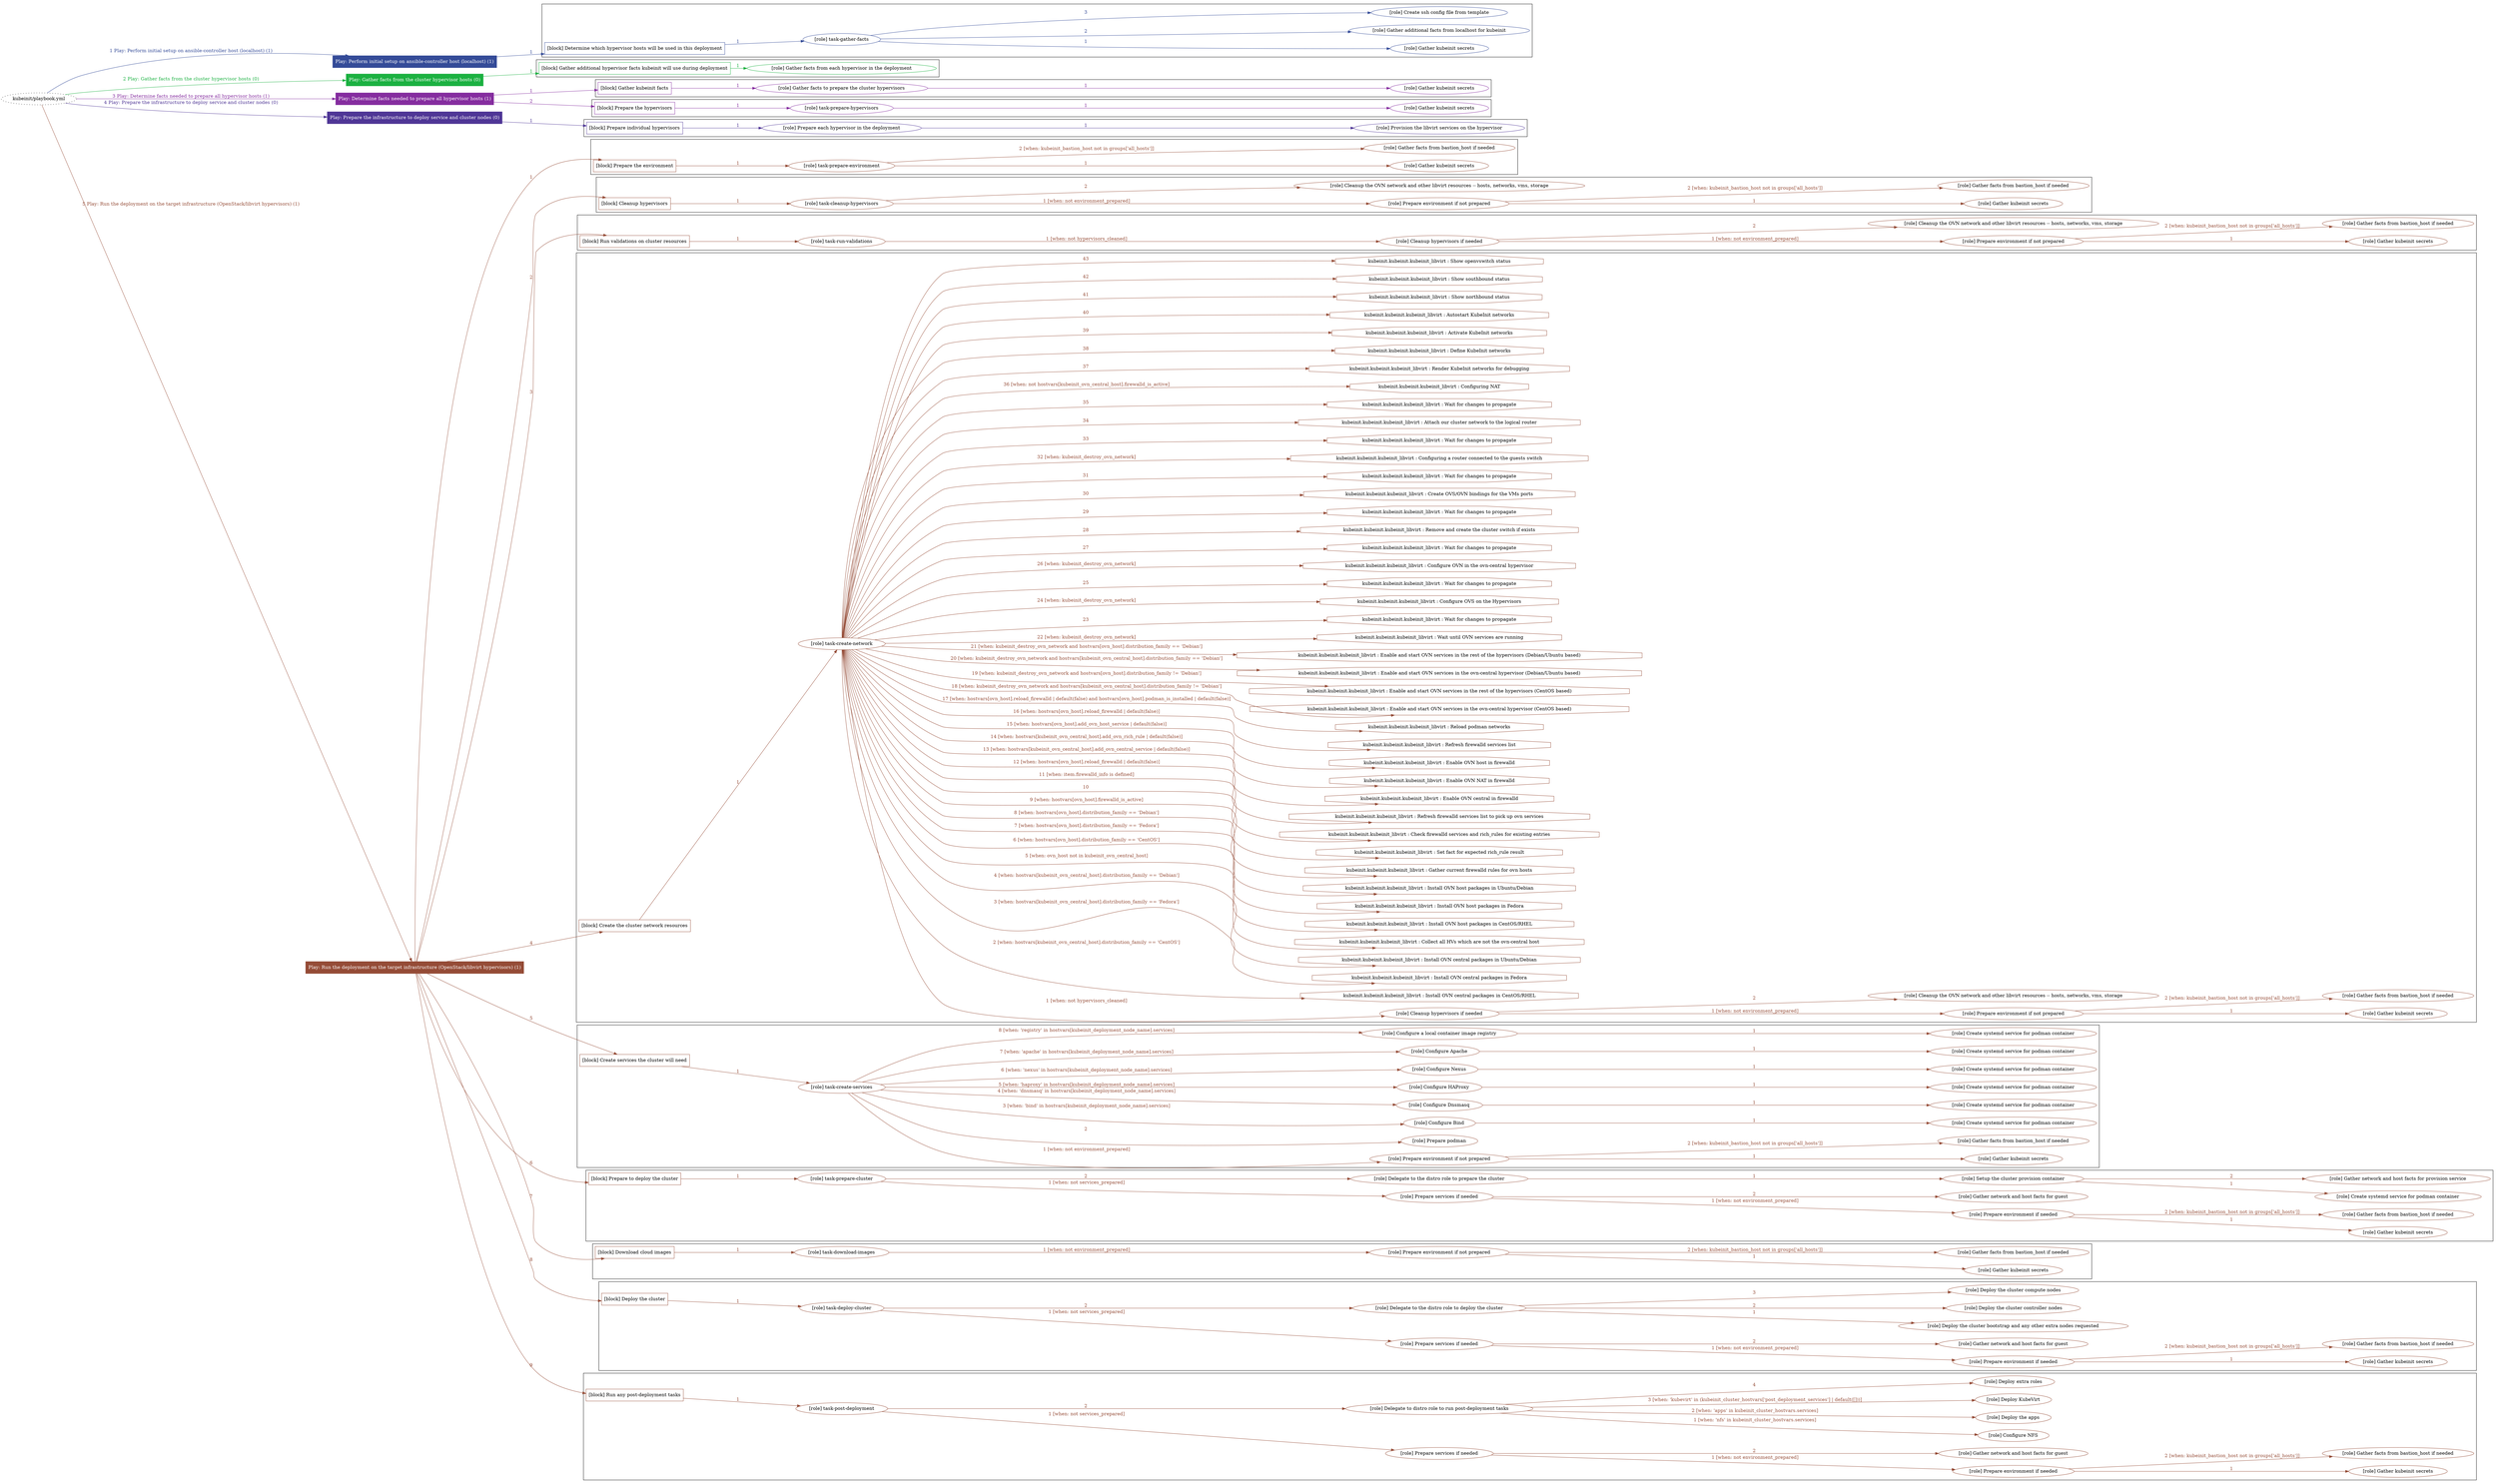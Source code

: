 digraph {
	graph [concentrate=true ordering=in rankdir=LR ratio=fill]
	edge [esep=5 sep=10]
	"kubeinit/playbook.yml" [URL="/home/runner/work/kubeinit/kubeinit/kubeinit/playbook.yml" id=playbook_9f371a10 style=dotted]
	"kubeinit/playbook.yml" -> play_d360b3d1 [label="1 Play: Perform initial setup on ansible-controller host (localhost) (1)" color="#344b98" fontcolor="#344b98" id=edge_play_d360b3d1 labeltooltip="1 Play: Perform initial setup on ansible-controller host (localhost) (1)" tooltip="1 Play: Perform initial setup on ansible-controller host (localhost) (1)"]
	subgraph "Play: Perform initial setup on ansible-controller host (localhost) (1)" {
		play_d360b3d1 [label="Play: Perform initial setup on ansible-controller host (localhost) (1)" URL="/home/runner/work/kubeinit/kubeinit/kubeinit/playbook.yml" color="#344b98" fontcolor="#ffffff" id=play_d360b3d1 shape=box style=filled tooltip=localhost]
		play_d360b3d1 -> block_4c78e8d3 [label=1 color="#344b98" fontcolor="#344b98" id=edge_block_4c78e8d3 labeltooltip=1 tooltip=1]
		subgraph cluster_block_4c78e8d3 {
			block_4c78e8d3 [label="[block] Determine which hypervisor hosts will be used in this deployment" URL="/home/runner/work/kubeinit/kubeinit/kubeinit/playbook.yml" color="#344b98" id=block_4c78e8d3 labeltooltip="Determine which hypervisor hosts will be used in this deployment" shape=box tooltip="Determine which hypervisor hosts will be used in this deployment"]
			block_4c78e8d3 -> role_02811ecb [label="1 " color="#344b98" fontcolor="#344b98" id=edge_role_02811ecb labeltooltip="1 " tooltip="1 "]
			subgraph "task-gather-facts" {
				role_02811ecb [label="[role] task-gather-facts" URL="/home/runner/work/kubeinit/kubeinit/kubeinit/playbook.yml" color="#344b98" id=role_02811ecb tooltip="task-gather-facts"]
				role_02811ecb -> role_16bfaa02 [label="1 " color="#344b98" fontcolor="#344b98" id=edge_role_16bfaa02 labeltooltip="1 " tooltip="1 "]
				subgraph "Gather kubeinit secrets" {
					role_16bfaa02 [label="[role] Gather kubeinit secrets" URL="/home/runner/.ansible/collections/ansible_collections/kubeinit/kubeinit/roles/kubeinit_prepare/tasks/build_hypervisors_group.yml" color="#344b98" id=role_16bfaa02 tooltip="Gather kubeinit secrets"]
				}
				role_02811ecb -> role_e73ea44f [label="2 " color="#344b98" fontcolor="#344b98" id=edge_role_e73ea44f labeltooltip="2 " tooltip="2 "]
				subgraph "Gather additional facts from localhost for kubeinit" {
					role_e73ea44f [label="[role] Gather additional facts from localhost for kubeinit" URL="/home/runner/.ansible/collections/ansible_collections/kubeinit/kubeinit/roles/kubeinit_prepare/tasks/build_hypervisors_group.yml" color="#344b98" id=role_e73ea44f tooltip="Gather additional facts from localhost for kubeinit"]
				}
				role_02811ecb -> role_8950e69c [label="3 " color="#344b98" fontcolor="#344b98" id=edge_role_8950e69c labeltooltip="3 " tooltip="3 "]
				subgraph "Create ssh config file from template" {
					role_8950e69c [label="[role] Create ssh config file from template" URL="/home/runner/.ansible/collections/ansible_collections/kubeinit/kubeinit/roles/kubeinit_prepare/tasks/build_hypervisors_group.yml" color="#344b98" id=role_8950e69c tooltip="Create ssh config file from template"]
				}
			}
		}
	}
	"kubeinit/playbook.yml" -> play_1c0c047b [label="2 Play: Gather facts from the cluster hypervisor hosts (0)" color="#1bb141" fontcolor="#1bb141" id=edge_play_1c0c047b labeltooltip="2 Play: Gather facts from the cluster hypervisor hosts (0)" tooltip="2 Play: Gather facts from the cluster hypervisor hosts (0)"]
	subgraph "Play: Gather facts from the cluster hypervisor hosts (0)" {
		play_1c0c047b [label="Play: Gather facts from the cluster hypervisor hosts (0)" URL="/home/runner/work/kubeinit/kubeinit/kubeinit/playbook.yml" color="#1bb141" fontcolor="#ffffff" id=play_1c0c047b shape=box style=filled tooltip="Play: Gather facts from the cluster hypervisor hosts (0)"]
		play_1c0c047b -> block_a5ff8809 [label=1 color="#1bb141" fontcolor="#1bb141" id=edge_block_a5ff8809 labeltooltip=1 tooltip=1]
		subgraph cluster_block_a5ff8809 {
			block_a5ff8809 [label="[block] Gather additional hypervisor facts kubeinit will use during deployment" URL="/home/runner/work/kubeinit/kubeinit/kubeinit/playbook.yml" color="#1bb141" id=block_a5ff8809 labeltooltip="Gather additional hypervisor facts kubeinit will use during deployment" shape=box tooltip="Gather additional hypervisor facts kubeinit will use during deployment"]
			block_a5ff8809 -> role_5021c37f [label="1 " color="#1bb141" fontcolor="#1bb141" id=edge_role_5021c37f labeltooltip="1 " tooltip="1 "]
			subgraph "Gather facts from each hypervisor in the deployment" {
				role_5021c37f [label="[role] Gather facts from each hypervisor in the deployment" URL="/home/runner/work/kubeinit/kubeinit/kubeinit/playbook.yml" color="#1bb141" id=role_5021c37f tooltip="Gather facts from each hypervisor in the deployment"]
			}
		}
	}
	"kubeinit/playbook.yml" -> play_e2fcd93b [label="3 Play: Determine facts needed to prepare all hypervisor hosts (1)" color="#852d9f" fontcolor="#852d9f" id=edge_play_e2fcd93b labeltooltip="3 Play: Determine facts needed to prepare all hypervisor hosts (1)" tooltip="3 Play: Determine facts needed to prepare all hypervisor hosts (1)"]
	subgraph "Play: Determine facts needed to prepare all hypervisor hosts (1)" {
		play_e2fcd93b [label="Play: Determine facts needed to prepare all hypervisor hosts (1)" URL="/home/runner/work/kubeinit/kubeinit/kubeinit/playbook.yml" color="#852d9f" fontcolor="#ffffff" id=play_e2fcd93b shape=box style=filled tooltip=localhost]
		play_e2fcd93b -> block_df0cd1ab [label=1 color="#852d9f" fontcolor="#852d9f" id=edge_block_df0cd1ab labeltooltip=1 tooltip=1]
		subgraph cluster_block_df0cd1ab {
			block_df0cd1ab [label="[block] Gather kubeinit facts" URL="/home/runner/work/kubeinit/kubeinit/kubeinit/playbook.yml" color="#852d9f" id=block_df0cd1ab labeltooltip="Gather kubeinit facts" shape=box tooltip="Gather kubeinit facts"]
			block_df0cd1ab -> role_34f4d69a [label="1 " color="#852d9f" fontcolor="#852d9f" id=edge_role_34f4d69a labeltooltip="1 " tooltip="1 "]
			subgraph "Gather facts to prepare the cluster hypervisors" {
				role_34f4d69a [label="[role] Gather facts to prepare the cluster hypervisors" URL="/home/runner/work/kubeinit/kubeinit/kubeinit/playbook.yml" color="#852d9f" id=role_34f4d69a tooltip="Gather facts to prepare the cluster hypervisors"]
				role_34f4d69a -> role_829d1b8d [label="1 " color="#852d9f" fontcolor="#852d9f" id=edge_role_829d1b8d labeltooltip="1 " tooltip="1 "]
				subgraph "Gather kubeinit secrets" {
					role_829d1b8d [label="[role] Gather kubeinit secrets" URL="/home/runner/.ansible/collections/ansible_collections/kubeinit/kubeinit/roles/kubeinit_prepare/tasks/gather_kubeinit_facts.yml" color="#852d9f" id=role_829d1b8d tooltip="Gather kubeinit secrets"]
				}
			}
		}
		play_e2fcd93b -> block_8f45fc4c [label=2 color="#852d9f" fontcolor="#852d9f" id=edge_block_8f45fc4c labeltooltip=2 tooltip=2]
		subgraph cluster_block_8f45fc4c {
			block_8f45fc4c [label="[block] Prepare the hypervisors" URL="/home/runner/work/kubeinit/kubeinit/kubeinit/playbook.yml" color="#852d9f" id=block_8f45fc4c labeltooltip="Prepare the hypervisors" shape=box tooltip="Prepare the hypervisors"]
			block_8f45fc4c -> role_15b87198 [label="1 " color="#852d9f" fontcolor="#852d9f" id=edge_role_15b87198 labeltooltip="1 " tooltip="1 "]
			subgraph "task-prepare-hypervisors" {
				role_15b87198 [label="[role] task-prepare-hypervisors" URL="/home/runner/work/kubeinit/kubeinit/kubeinit/playbook.yml" color="#852d9f" id=role_15b87198 tooltip="task-prepare-hypervisors"]
				role_15b87198 -> role_320db77e [label="1 " color="#852d9f" fontcolor="#852d9f" id=edge_role_320db77e labeltooltip="1 " tooltip="1 "]
				subgraph "Gather kubeinit secrets" {
					role_320db77e [label="[role] Gather kubeinit secrets" URL="/home/runner/.ansible/collections/ansible_collections/kubeinit/kubeinit/roles/kubeinit_prepare/tasks/gather_kubeinit_facts.yml" color="#852d9f" id=role_320db77e tooltip="Gather kubeinit secrets"]
				}
			}
		}
	}
	"kubeinit/playbook.yml" -> play_9a375388 [label="4 Play: Prepare the infrastructure to deploy service and cluster nodes (0)" color="#4f3696" fontcolor="#4f3696" id=edge_play_9a375388 labeltooltip="4 Play: Prepare the infrastructure to deploy service and cluster nodes (0)" tooltip="4 Play: Prepare the infrastructure to deploy service and cluster nodes (0)"]
	subgraph "Play: Prepare the infrastructure to deploy service and cluster nodes (0)" {
		play_9a375388 [label="Play: Prepare the infrastructure to deploy service and cluster nodes (0)" URL="/home/runner/work/kubeinit/kubeinit/kubeinit/playbook.yml" color="#4f3696" fontcolor="#ffffff" id=play_9a375388 shape=box style=filled tooltip="Play: Prepare the infrastructure to deploy service and cluster nodes (0)"]
		play_9a375388 -> block_0c2f928a [label=1 color="#4f3696" fontcolor="#4f3696" id=edge_block_0c2f928a labeltooltip=1 tooltip=1]
		subgraph cluster_block_0c2f928a {
			block_0c2f928a [label="[block] Prepare individual hypervisors" URL="/home/runner/work/kubeinit/kubeinit/kubeinit/playbook.yml" color="#4f3696" id=block_0c2f928a labeltooltip="Prepare individual hypervisors" shape=box tooltip="Prepare individual hypervisors"]
			block_0c2f928a -> role_c0339b24 [label="1 " color="#4f3696" fontcolor="#4f3696" id=edge_role_c0339b24 labeltooltip="1 " tooltip="1 "]
			subgraph "Prepare each hypervisor in the deployment" {
				role_c0339b24 [label="[role] Prepare each hypervisor in the deployment" URL="/home/runner/work/kubeinit/kubeinit/kubeinit/playbook.yml" color="#4f3696" id=role_c0339b24 tooltip="Prepare each hypervisor in the deployment"]
				role_c0339b24 -> role_3cc876a8 [label="1 " color="#4f3696" fontcolor="#4f3696" id=edge_role_3cc876a8 labeltooltip="1 " tooltip="1 "]
				subgraph "Provision the libvirt services on the hypervisor" {
					role_3cc876a8 [label="[role] Provision the libvirt services on the hypervisor" URL="/home/runner/.ansible/collections/ansible_collections/kubeinit/kubeinit/roles/kubeinit_prepare/tasks/prepare_hypervisor.yml" color="#4f3696" id=role_3cc876a8 tooltip="Provision the libvirt services on the hypervisor"]
				}
			}
		}
	}
	"kubeinit/playbook.yml" -> play_9f747819 [label="5 Play: Run the deployment on the target infrastructure (OpenStack/libvirt hypervisors) (1)" color="#954c37" fontcolor="#954c37" id=edge_play_9f747819 labeltooltip="5 Play: Run the deployment on the target infrastructure (OpenStack/libvirt hypervisors) (1)" tooltip="5 Play: Run the deployment on the target infrastructure (OpenStack/libvirt hypervisors) (1)"]
	subgraph "Play: Run the deployment on the target infrastructure (OpenStack/libvirt hypervisors) (1)" {
		play_9f747819 [label="Play: Run the deployment on the target infrastructure (OpenStack/libvirt hypervisors) (1)" URL="/home/runner/work/kubeinit/kubeinit/kubeinit/playbook.yml" color="#954c37" fontcolor="#ffffff" id=play_9f747819 shape=box style=filled tooltip=localhost]
		play_9f747819 -> block_5cf1a6bb [label=1 color="#954c37" fontcolor="#954c37" id=edge_block_5cf1a6bb labeltooltip=1 tooltip=1]
		subgraph cluster_block_5cf1a6bb {
			block_5cf1a6bb [label="[block] Prepare the environment" URL="/home/runner/work/kubeinit/kubeinit/kubeinit/playbook.yml" color="#954c37" id=block_5cf1a6bb labeltooltip="Prepare the environment" shape=box tooltip="Prepare the environment"]
			block_5cf1a6bb -> role_c55a70f8 [label="1 " color="#954c37" fontcolor="#954c37" id=edge_role_c55a70f8 labeltooltip="1 " tooltip="1 "]
			subgraph "task-prepare-environment" {
				role_c55a70f8 [label="[role] task-prepare-environment" URL="/home/runner/work/kubeinit/kubeinit/kubeinit/playbook.yml" color="#954c37" id=role_c55a70f8 tooltip="task-prepare-environment"]
				role_c55a70f8 -> role_8673df39 [label="1 " color="#954c37" fontcolor="#954c37" id=edge_role_8673df39 labeltooltip="1 " tooltip="1 "]
				subgraph "Gather kubeinit secrets" {
					role_8673df39 [label="[role] Gather kubeinit secrets" URL="/home/runner/.ansible/collections/ansible_collections/kubeinit/kubeinit/roles/kubeinit_prepare/tasks/gather_kubeinit_facts.yml" color="#954c37" id=role_8673df39 tooltip="Gather kubeinit secrets"]
				}
				role_c55a70f8 -> role_6f84d6a0 [label="2 [when: kubeinit_bastion_host not in groups['all_hosts']]" color="#954c37" fontcolor="#954c37" id=edge_role_6f84d6a0 labeltooltip="2 [when: kubeinit_bastion_host not in groups['all_hosts']]" tooltip="2 [when: kubeinit_bastion_host not in groups['all_hosts']]"]
				subgraph "Gather facts from bastion_host if needed" {
					role_6f84d6a0 [label="[role] Gather facts from bastion_host if needed" URL="/home/runner/.ansible/collections/ansible_collections/kubeinit/kubeinit/roles/kubeinit_prepare/tasks/main.yml" color="#954c37" id=role_6f84d6a0 tooltip="Gather facts from bastion_host if needed"]
				}
			}
		}
		play_9f747819 -> block_76579f8e [label=2 color="#954c37" fontcolor="#954c37" id=edge_block_76579f8e labeltooltip=2 tooltip=2]
		subgraph cluster_block_76579f8e {
			block_76579f8e [label="[block] Cleanup hypervisors" URL="/home/runner/work/kubeinit/kubeinit/kubeinit/playbook.yml" color="#954c37" id=block_76579f8e labeltooltip="Cleanup hypervisors" shape=box tooltip="Cleanup hypervisors"]
			block_76579f8e -> role_f1cc290f [label="1 " color="#954c37" fontcolor="#954c37" id=edge_role_f1cc290f labeltooltip="1 " tooltip="1 "]
			subgraph "task-cleanup-hypervisors" {
				role_f1cc290f [label="[role] task-cleanup-hypervisors" URL="/home/runner/work/kubeinit/kubeinit/kubeinit/playbook.yml" color="#954c37" id=role_f1cc290f tooltip="task-cleanup-hypervisors"]
				role_f1cc290f -> role_e5bfba94 [label="1 [when: not environment_prepared]" color="#954c37" fontcolor="#954c37" id=edge_role_e5bfba94 labeltooltip="1 [when: not environment_prepared]" tooltip="1 [when: not environment_prepared]"]
				subgraph "Prepare environment if not prepared" {
					role_e5bfba94 [label="[role] Prepare environment if not prepared" URL="/home/runner/.ansible/collections/ansible_collections/kubeinit/kubeinit/roles/kubeinit_libvirt/tasks/cleanup_hypervisors.yml" color="#954c37" id=role_e5bfba94 tooltip="Prepare environment if not prepared"]
					role_e5bfba94 -> role_c51c2f3d [label="1 " color="#954c37" fontcolor="#954c37" id=edge_role_c51c2f3d labeltooltip="1 " tooltip="1 "]
					subgraph "Gather kubeinit secrets" {
						role_c51c2f3d [label="[role] Gather kubeinit secrets" URL="/home/runner/.ansible/collections/ansible_collections/kubeinit/kubeinit/roles/kubeinit_prepare/tasks/gather_kubeinit_facts.yml" color="#954c37" id=role_c51c2f3d tooltip="Gather kubeinit secrets"]
					}
					role_e5bfba94 -> role_c13f5927 [label="2 [when: kubeinit_bastion_host not in groups['all_hosts']]" color="#954c37" fontcolor="#954c37" id=edge_role_c13f5927 labeltooltip="2 [when: kubeinit_bastion_host not in groups['all_hosts']]" tooltip="2 [when: kubeinit_bastion_host not in groups['all_hosts']]"]
					subgraph "Gather facts from bastion_host if needed" {
						role_c13f5927 [label="[role] Gather facts from bastion_host if needed" URL="/home/runner/.ansible/collections/ansible_collections/kubeinit/kubeinit/roles/kubeinit_prepare/tasks/main.yml" color="#954c37" id=role_c13f5927 tooltip="Gather facts from bastion_host if needed"]
					}
				}
				role_f1cc290f -> role_a3168d70 [label="2 " color="#954c37" fontcolor="#954c37" id=edge_role_a3168d70 labeltooltip="2 " tooltip="2 "]
				subgraph "Cleanup the OVN network and other libvirt resources -- hosts, networks, vms, storage" {
					role_a3168d70 [label="[role] Cleanup the OVN network and other libvirt resources -- hosts, networks, vms, storage" URL="/home/runner/.ansible/collections/ansible_collections/kubeinit/kubeinit/roles/kubeinit_libvirt/tasks/cleanup_hypervisors.yml" color="#954c37" id=role_a3168d70 tooltip="Cleanup the OVN network and other libvirt resources -- hosts, networks, vms, storage"]
				}
			}
		}
		play_9f747819 -> block_7f4f2181 [label=3 color="#954c37" fontcolor="#954c37" id=edge_block_7f4f2181 labeltooltip=3 tooltip=3]
		subgraph cluster_block_7f4f2181 {
			block_7f4f2181 [label="[block] Run validations on cluster resources" URL="/home/runner/work/kubeinit/kubeinit/kubeinit/playbook.yml" color="#954c37" id=block_7f4f2181 labeltooltip="Run validations on cluster resources" shape=box tooltip="Run validations on cluster resources"]
			block_7f4f2181 -> role_b7e1bbe6 [label="1 " color="#954c37" fontcolor="#954c37" id=edge_role_b7e1bbe6 labeltooltip="1 " tooltip="1 "]
			subgraph "task-run-validations" {
				role_b7e1bbe6 [label="[role] task-run-validations" URL="/home/runner/work/kubeinit/kubeinit/kubeinit/playbook.yml" color="#954c37" id=role_b7e1bbe6 tooltip="task-run-validations"]
				role_b7e1bbe6 -> role_2efd0d43 [label="1 [when: not hypervisors_cleaned]" color="#954c37" fontcolor="#954c37" id=edge_role_2efd0d43 labeltooltip="1 [when: not hypervisors_cleaned]" tooltip="1 [when: not hypervisors_cleaned]"]
				subgraph "Cleanup hypervisors if needed" {
					role_2efd0d43 [label="[role] Cleanup hypervisors if needed" URL="/home/runner/.ansible/collections/ansible_collections/kubeinit/kubeinit/roles/kubeinit_validations/tasks/main.yml" color="#954c37" id=role_2efd0d43 tooltip="Cleanup hypervisors if needed"]
					role_2efd0d43 -> role_3fa95586 [label="1 [when: not environment_prepared]" color="#954c37" fontcolor="#954c37" id=edge_role_3fa95586 labeltooltip="1 [when: not environment_prepared]" tooltip="1 [when: not environment_prepared]"]
					subgraph "Prepare environment if not prepared" {
						role_3fa95586 [label="[role] Prepare environment if not prepared" URL="/home/runner/.ansible/collections/ansible_collections/kubeinit/kubeinit/roles/kubeinit_libvirt/tasks/cleanup_hypervisors.yml" color="#954c37" id=role_3fa95586 tooltip="Prepare environment if not prepared"]
						role_3fa95586 -> role_1f2012aa [label="1 " color="#954c37" fontcolor="#954c37" id=edge_role_1f2012aa labeltooltip="1 " tooltip="1 "]
						subgraph "Gather kubeinit secrets" {
							role_1f2012aa [label="[role] Gather kubeinit secrets" URL="/home/runner/.ansible/collections/ansible_collections/kubeinit/kubeinit/roles/kubeinit_prepare/tasks/gather_kubeinit_facts.yml" color="#954c37" id=role_1f2012aa tooltip="Gather kubeinit secrets"]
						}
						role_3fa95586 -> role_1a6ab5c5 [label="2 [when: kubeinit_bastion_host not in groups['all_hosts']]" color="#954c37" fontcolor="#954c37" id=edge_role_1a6ab5c5 labeltooltip="2 [when: kubeinit_bastion_host not in groups['all_hosts']]" tooltip="2 [when: kubeinit_bastion_host not in groups['all_hosts']]"]
						subgraph "Gather facts from bastion_host if needed" {
							role_1a6ab5c5 [label="[role] Gather facts from bastion_host if needed" URL="/home/runner/.ansible/collections/ansible_collections/kubeinit/kubeinit/roles/kubeinit_prepare/tasks/main.yml" color="#954c37" id=role_1a6ab5c5 tooltip="Gather facts from bastion_host if needed"]
						}
					}
					role_2efd0d43 -> role_4dd6bc22 [label="2 " color="#954c37" fontcolor="#954c37" id=edge_role_4dd6bc22 labeltooltip="2 " tooltip="2 "]
					subgraph "Cleanup the OVN network and other libvirt resources -- hosts, networks, vms, storage" {
						role_4dd6bc22 [label="[role] Cleanup the OVN network and other libvirt resources -- hosts, networks, vms, storage" URL="/home/runner/.ansible/collections/ansible_collections/kubeinit/kubeinit/roles/kubeinit_libvirt/tasks/cleanup_hypervisors.yml" color="#954c37" id=role_4dd6bc22 tooltip="Cleanup the OVN network and other libvirt resources -- hosts, networks, vms, storage"]
					}
				}
			}
		}
		play_9f747819 -> block_6f1044ab [label=4 color="#954c37" fontcolor="#954c37" id=edge_block_6f1044ab labeltooltip=4 tooltip=4]
		subgraph cluster_block_6f1044ab {
			block_6f1044ab [label="[block] Create the cluster network resources" URL="/home/runner/work/kubeinit/kubeinit/kubeinit/playbook.yml" color="#954c37" id=block_6f1044ab labeltooltip="Create the cluster network resources" shape=box tooltip="Create the cluster network resources"]
			block_6f1044ab -> role_115fb755 [label="1 " color="#954c37" fontcolor="#954c37" id=edge_role_115fb755 labeltooltip="1 " tooltip="1 "]
			subgraph "task-create-network" {
				role_115fb755 [label="[role] task-create-network" URL="/home/runner/work/kubeinit/kubeinit/kubeinit/playbook.yml" color="#954c37" id=role_115fb755 tooltip="task-create-network"]
				role_115fb755 -> role_566ff33b [label="1 [when: not hypervisors_cleaned]" color="#954c37" fontcolor="#954c37" id=edge_role_566ff33b labeltooltip="1 [when: not hypervisors_cleaned]" tooltip="1 [when: not hypervisors_cleaned]"]
				subgraph "Cleanup hypervisors if needed" {
					role_566ff33b [label="[role] Cleanup hypervisors if needed" URL="/home/runner/.ansible/collections/ansible_collections/kubeinit/kubeinit/roles/kubeinit_libvirt/tasks/create_network.yml" color="#954c37" id=role_566ff33b tooltip="Cleanup hypervisors if needed"]
					role_566ff33b -> role_f8a41bcf [label="1 [when: not environment_prepared]" color="#954c37" fontcolor="#954c37" id=edge_role_f8a41bcf labeltooltip="1 [when: not environment_prepared]" tooltip="1 [when: not environment_prepared]"]
					subgraph "Prepare environment if not prepared" {
						role_f8a41bcf [label="[role] Prepare environment if not prepared" URL="/home/runner/.ansible/collections/ansible_collections/kubeinit/kubeinit/roles/kubeinit_libvirt/tasks/cleanup_hypervisors.yml" color="#954c37" id=role_f8a41bcf tooltip="Prepare environment if not prepared"]
						role_f8a41bcf -> role_cdf5ec81 [label="1 " color="#954c37" fontcolor="#954c37" id=edge_role_cdf5ec81 labeltooltip="1 " tooltip="1 "]
						subgraph "Gather kubeinit secrets" {
							role_cdf5ec81 [label="[role] Gather kubeinit secrets" URL="/home/runner/.ansible/collections/ansible_collections/kubeinit/kubeinit/roles/kubeinit_prepare/tasks/gather_kubeinit_facts.yml" color="#954c37" id=role_cdf5ec81 tooltip="Gather kubeinit secrets"]
						}
						role_f8a41bcf -> role_0061228e [label="2 [when: kubeinit_bastion_host not in groups['all_hosts']]" color="#954c37" fontcolor="#954c37" id=edge_role_0061228e labeltooltip="2 [when: kubeinit_bastion_host not in groups['all_hosts']]" tooltip="2 [when: kubeinit_bastion_host not in groups['all_hosts']]"]
						subgraph "Gather facts from bastion_host if needed" {
							role_0061228e [label="[role] Gather facts from bastion_host if needed" URL="/home/runner/.ansible/collections/ansible_collections/kubeinit/kubeinit/roles/kubeinit_prepare/tasks/main.yml" color="#954c37" id=role_0061228e tooltip="Gather facts from bastion_host if needed"]
						}
					}
					role_566ff33b -> role_a007e8dd [label="2 " color="#954c37" fontcolor="#954c37" id=edge_role_a007e8dd labeltooltip="2 " tooltip="2 "]
					subgraph "Cleanup the OVN network and other libvirt resources -- hosts, networks, vms, storage" {
						role_a007e8dd [label="[role] Cleanup the OVN network and other libvirt resources -- hosts, networks, vms, storage" URL="/home/runner/.ansible/collections/ansible_collections/kubeinit/kubeinit/roles/kubeinit_libvirt/tasks/cleanup_hypervisors.yml" color="#954c37" id=role_a007e8dd tooltip="Cleanup the OVN network and other libvirt resources -- hosts, networks, vms, storage"]
					}
				}
				task_6ad8310b [label="kubeinit.kubeinit.kubeinit_libvirt : Install OVN central packages in CentOS/RHEL" URL="/home/runner/.ansible/collections/ansible_collections/kubeinit/kubeinit/roles/kubeinit_libvirt/tasks/create_network.yml" color="#954c37" id=task_6ad8310b shape=octagon tooltip="kubeinit.kubeinit.kubeinit_libvirt : Install OVN central packages in CentOS/RHEL"]
				role_115fb755 -> task_6ad8310b [label="2 [when: hostvars[kubeinit_ovn_central_host].distribution_family == 'CentOS']" color="#954c37" fontcolor="#954c37" id=edge_task_6ad8310b labeltooltip="2 [when: hostvars[kubeinit_ovn_central_host].distribution_family == 'CentOS']" tooltip="2 [when: hostvars[kubeinit_ovn_central_host].distribution_family == 'CentOS']"]
				task_7dc612da [label="kubeinit.kubeinit.kubeinit_libvirt : Install OVN central packages in Fedora" URL="/home/runner/.ansible/collections/ansible_collections/kubeinit/kubeinit/roles/kubeinit_libvirt/tasks/create_network.yml" color="#954c37" id=task_7dc612da shape=octagon tooltip="kubeinit.kubeinit.kubeinit_libvirt : Install OVN central packages in Fedora"]
				role_115fb755 -> task_7dc612da [label="3 [when: hostvars[kubeinit_ovn_central_host].distribution_family == 'Fedora']" color="#954c37" fontcolor="#954c37" id=edge_task_7dc612da labeltooltip="3 [when: hostvars[kubeinit_ovn_central_host].distribution_family == 'Fedora']" tooltip="3 [when: hostvars[kubeinit_ovn_central_host].distribution_family == 'Fedora']"]
				task_8231b13f [label="kubeinit.kubeinit.kubeinit_libvirt : Install OVN central packages in Ubuntu/Debian" URL="/home/runner/.ansible/collections/ansible_collections/kubeinit/kubeinit/roles/kubeinit_libvirt/tasks/create_network.yml" color="#954c37" id=task_8231b13f shape=octagon tooltip="kubeinit.kubeinit.kubeinit_libvirt : Install OVN central packages in Ubuntu/Debian"]
				role_115fb755 -> task_8231b13f [label="4 [when: hostvars[kubeinit_ovn_central_host].distribution_family == 'Debian']" color="#954c37" fontcolor="#954c37" id=edge_task_8231b13f labeltooltip="4 [when: hostvars[kubeinit_ovn_central_host].distribution_family == 'Debian']" tooltip="4 [when: hostvars[kubeinit_ovn_central_host].distribution_family == 'Debian']"]
				task_52505aab [label="kubeinit.kubeinit.kubeinit_libvirt : Collect all HVs which are not the ovn-central host" URL="/home/runner/.ansible/collections/ansible_collections/kubeinit/kubeinit/roles/kubeinit_libvirt/tasks/create_network.yml" color="#954c37" id=task_52505aab shape=octagon tooltip="kubeinit.kubeinit.kubeinit_libvirt : Collect all HVs which are not the ovn-central host"]
				role_115fb755 -> task_52505aab [label="5 [when: ovn_host not in kubeinit_ovn_central_host]" color="#954c37" fontcolor="#954c37" id=edge_task_52505aab labeltooltip="5 [when: ovn_host not in kubeinit_ovn_central_host]" tooltip="5 [when: ovn_host not in kubeinit_ovn_central_host]"]
				task_4720b90c [label="kubeinit.kubeinit.kubeinit_libvirt : Install OVN host packages in CentOS/RHEL" URL="/home/runner/.ansible/collections/ansible_collections/kubeinit/kubeinit/roles/kubeinit_libvirt/tasks/create_network.yml" color="#954c37" id=task_4720b90c shape=octagon tooltip="kubeinit.kubeinit.kubeinit_libvirt : Install OVN host packages in CentOS/RHEL"]
				role_115fb755 -> task_4720b90c [label="6 [when: hostvars[ovn_host].distribution_family == 'CentOS']" color="#954c37" fontcolor="#954c37" id=edge_task_4720b90c labeltooltip="6 [when: hostvars[ovn_host].distribution_family == 'CentOS']" tooltip="6 [when: hostvars[ovn_host].distribution_family == 'CentOS']"]
				task_f59a94a3 [label="kubeinit.kubeinit.kubeinit_libvirt : Install OVN host packages in Fedora" URL="/home/runner/.ansible/collections/ansible_collections/kubeinit/kubeinit/roles/kubeinit_libvirt/tasks/create_network.yml" color="#954c37" id=task_f59a94a3 shape=octagon tooltip="kubeinit.kubeinit.kubeinit_libvirt : Install OVN host packages in Fedora"]
				role_115fb755 -> task_f59a94a3 [label="7 [when: hostvars[ovn_host].distribution_family == 'Fedora']" color="#954c37" fontcolor="#954c37" id=edge_task_f59a94a3 labeltooltip="7 [when: hostvars[ovn_host].distribution_family == 'Fedora']" tooltip="7 [when: hostvars[ovn_host].distribution_family == 'Fedora']"]
				task_b154f8df [label="kubeinit.kubeinit.kubeinit_libvirt : Install OVN host packages in Ubuntu/Debian" URL="/home/runner/.ansible/collections/ansible_collections/kubeinit/kubeinit/roles/kubeinit_libvirt/tasks/create_network.yml" color="#954c37" id=task_b154f8df shape=octagon tooltip="kubeinit.kubeinit.kubeinit_libvirt : Install OVN host packages in Ubuntu/Debian"]
				role_115fb755 -> task_b154f8df [label="8 [when: hostvars[ovn_host].distribution_family == 'Debian']" color="#954c37" fontcolor="#954c37" id=edge_task_b154f8df labeltooltip="8 [when: hostvars[ovn_host].distribution_family == 'Debian']" tooltip="8 [when: hostvars[ovn_host].distribution_family == 'Debian']"]
				task_12ff80f5 [label="kubeinit.kubeinit.kubeinit_libvirt : Gather current firewalld rules for ovn hosts" URL="/home/runner/.ansible/collections/ansible_collections/kubeinit/kubeinit/roles/kubeinit_libvirt/tasks/create_network.yml" color="#954c37" id=task_12ff80f5 shape=octagon tooltip="kubeinit.kubeinit.kubeinit_libvirt : Gather current firewalld rules for ovn hosts"]
				role_115fb755 -> task_12ff80f5 [label="9 [when: hostvars[ovn_host].firewalld_is_active]" color="#954c37" fontcolor="#954c37" id=edge_task_12ff80f5 labeltooltip="9 [when: hostvars[ovn_host].firewalld_is_active]" tooltip="9 [when: hostvars[ovn_host].firewalld_is_active]"]
				task_b56b4d62 [label="kubeinit.kubeinit.kubeinit_libvirt : Set fact for expected rich_rule result" URL="/home/runner/.ansible/collections/ansible_collections/kubeinit/kubeinit/roles/kubeinit_libvirt/tasks/create_network.yml" color="#954c37" id=task_b56b4d62 shape=octagon tooltip="kubeinit.kubeinit.kubeinit_libvirt : Set fact for expected rich_rule result"]
				role_115fb755 -> task_b56b4d62 [label="10 " color="#954c37" fontcolor="#954c37" id=edge_task_b56b4d62 labeltooltip="10 " tooltip="10 "]
				task_261f8e09 [label="kubeinit.kubeinit.kubeinit_libvirt : Check firewalld services and rich_rules for existing entries" URL="/home/runner/.ansible/collections/ansible_collections/kubeinit/kubeinit/roles/kubeinit_libvirt/tasks/create_network.yml" color="#954c37" id=task_261f8e09 shape=octagon tooltip="kubeinit.kubeinit.kubeinit_libvirt : Check firewalld services and rich_rules for existing entries"]
				role_115fb755 -> task_261f8e09 [label="11 [when: item.firewalld_info is defined]" color="#954c37" fontcolor="#954c37" id=edge_task_261f8e09 labeltooltip="11 [when: item.firewalld_info is defined]" tooltip="11 [when: item.firewalld_info is defined]"]
				task_bb96ad56 [label="kubeinit.kubeinit.kubeinit_libvirt : Refresh firewalld services list to pick up ovn services" URL="/home/runner/.ansible/collections/ansible_collections/kubeinit/kubeinit/roles/kubeinit_libvirt/tasks/create_network.yml" color="#954c37" id=task_bb96ad56 shape=octagon tooltip="kubeinit.kubeinit.kubeinit_libvirt : Refresh firewalld services list to pick up ovn services"]
				role_115fb755 -> task_bb96ad56 [label="12 [when: hostvars[ovn_host].reload_firewalld | default(false)]" color="#954c37" fontcolor="#954c37" id=edge_task_bb96ad56 labeltooltip="12 [when: hostvars[ovn_host].reload_firewalld | default(false)]" tooltip="12 [when: hostvars[ovn_host].reload_firewalld | default(false)]"]
				task_d1664a41 [label="kubeinit.kubeinit.kubeinit_libvirt : Enable OVN central in firewalld" URL="/home/runner/.ansible/collections/ansible_collections/kubeinit/kubeinit/roles/kubeinit_libvirt/tasks/create_network.yml" color="#954c37" id=task_d1664a41 shape=octagon tooltip="kubeinit.kubeinit.kubeinit_libvirt : Enable OVN central in firewalld"]
				role_115fb755 -> task_d1664a41 [label="13 [when: hostvars[kubeinit_ovn_central_host].add_ovn_central_service | default(false)]" color="#954c37" fontcolor="#954c37" id=edge_task_d1664a41 labeltooltip="13 [when: hostvars[kubeinit_ovn_central_host].add_ovn_central_service | default(false)]" tooltip="13 [when: hostvars[kubeinit_ovn_central_host].add_ovn_central_service | default(false)]"]
				task_c65629f3 [label="kubeinit.kubeinit.kubeinit_libvirt : Enable OVN NAT in firewalld" URL="/home/runner/.ansible/collections/ansible_collections/kubeinit/kubeinit/roles/kubeinit_libvirt/tasks/create_network.yml" color="#954c37" id=task_c65629f3 shape=octagon tooltip="kubeinit.kubeinit.kubeinit_libvirt : Enable OVN NAT in firewalld"]
				role_115fb755 -> task_c65629f3 [label="14 [when: hostvars[kubeinit_ovn_central_host].add_ovn_rich_rule | default(false)]" color="#954c37" fontcolor="#954c37" id=edge_task_c65629f3 labeltooltip="14 [when: hostvars[kubeinit_ovn_central_host].add_ovn_rich_rule | default(false)]" tooltip="14 [when: hostvars[kubeinit_ovn_central_host].add_ovn_rich_rule | default(false)]"]
				task_3b760a4d [label="kubeinit.kubeinit.kubeinit_libvirt : Enable OVN host in firewalld" URL="/home/runner/.ansible/collections/ansible_collections/kubeinit/kubeinit/roles/kubeinit_libvirt/tasks/create_network.yml" color="#954c37" id=task_3b760a4d shape=octagon tooltip="kubeinit.kubeinit.kubeinit_libvirt : Enable OVN host in firewalld"]
				role_115fb755 -> task_3b760a4d [label="15 [when: hostvars[ovn_host].add_ovn_host_service | default(false)]" color="#954c37" fontcolor="#954c37" id=edge_task_3b760a4d labeltooltip="15 [when: hostvars[ovn_host].add_ovn_host_service | default(false)]" tooltip="15 [when: hostvars[ovn_host].add_ovn_host_service | default(false)]"]
				task_d5c2000f [label="kubeinit.kubeinit.kubeinit_libvirt : Refresh firewalld services list" URL="/home/runner/.ansible/collections/ansible_collections/kubeinit/kubeinit/roles/kubeinit_libvirt/tasks/create_network.yml" color="#954c37" id=task_d5c2000f shape=octagon tooltip="kubeinit.kubeinit.kubeinit_libvirt : Refresh firewalld services list"]
				role_115fb755 -> task_d5c2000f [label="16 [when: hostvars[ovn_host].reload_firewalld | default(false)]" color="#954c37" fontcolor="#954c37" id=edge_task_d5c2000f labeltooltip="16 [when: hostvars[ovn_host].reload_firewalld | default(false)]" tooltip="16 [when: hostvars[ovn_host].reload_firewalld | default(false)]"]
				task_09a9eaa8 [label="kubeinit.kubeinit.kubeinit_libvirt : Reload podman networks" URL="/home/runner/.ansible/collections/ansible_collections/kubeinit/kubeinit/roles/kubeinit_libvirt/tasks/create_network.yml" color="#954c37" id=task_09a9eaa8 shape=octagon tooltip="kubeinit.kubeinit.kubeinit_libvirt : Reload podman networks"]
				role_115fb755 -> task_09a9eaa8 [label="17 [when: hostvars[ovn_host].reload_firewalld | default(false) and hostvars[ovn_host].podman_is_installed | default(false)]" color="#954c37" fontcolor="#954c37" id=edge_task_09a9eaa8 labeltooltip="17 [when: hostvars[ovn_host].reload_firewalld | default(false) and hostvars[ovn_host].podman_is_installed | default(false)]" tooltip="17 [when: hostvars[ovn_host].reload_firewalld | default(false) and hostvars[ovn_host].podman_is_installed | default(false)]"]
				task_085d28e2 [label="kubeinit.kubeinit.kubeinit_libvirt : Enable and start OVN services in the ovn-central hypervisor (CentOS based)" URL="/home/runner/.ansible/collections/ansible_collections/kubeinit/kubeinit/roles/kubeinit_libvirt/tasks/create_network.yml" color="#954c37" id=task_085d28e2 shape=octagon tooltip="kubeinit.kubeinit.kubeinit_libvirt : Enable and start OVN services in the ovn-central hypervisor (CentOS based)"]
				role_115fb755 -> task_085d28e2 [label="18 [when: kubeinit_destroy_ovn_network and hostvars[kubeinit_ovn_central_host].distribution_family != 'Debian']" color="#954c37" fontcolor="#954c37" id=edge_task_085d28e2 labeltooltip="18 [when: kubeinit_destroy_ovn_network and hostvars[kubeinit_ovn_central_host].distribution_family != 'Debian']" tooltip="18 [when: kubeinit_destroy_ovn_network and hostvars[kubeinit_ovn_central_host].distribution_family != 'Debian']"]
				task_24bb2b57 [label="kubeinit.kubeinit.kubeinit_libvirt : Enable and start OVN services in the rest of the hypervisors (CentOS based)" URL="/home/runner/.ansible/collections/ansible_collections/kubeinit/kubeinit/roles/kubeinit_libvirt/tasks/create_network.yml" color="#954c37" id=task_24bb2b57 shape=octagon tooltip="kubeinit.kubeinit.kubeinit_libvirt : Enable and start OVN services in the rest of the hypervisors (CentOS based)"]
				role_115fb755 -> task_24bb2b57 [label="19 [when: kubeinit_destroy_ovn_network and hostvars[ovn_host].distribution_family != 'Debian']" color="#954c37" fontcolor="#954c37" id=edge_task_24bb2b57 labeltooltip="19 [when: kubeinit_destroy_ovn_network and hostvars[ovn_host].distribution_family != 'Debian']" tooltip="19 [when: kubeinit_destroy_ovn_network and hostvars[ovn_host].distribution_family != 'Debian']"]
				task_9e97ec84 [label="kubeinit.kubeinit.kubeinit_libvirt : Enable and start OVN services in the ovn-central hypervisor (Debian/Ubuntu based)" URL="/home/runner/.ansible/collections/ansible_collections/kubeinit/kubeinit/roles/kubeinit_libvirt/tasks/create_network.yml" color="#954c37" id=task_9e97ec84 shape=octagon tooltip="kubeinit.kubeinit.kubeinit_libvirt : Enable and start OVN services in the ovn-central hypervisor (Debian/Ubuntu based)"]
				role_115fb755 -> task_9e97ec84 [label="20 [when: kubeinit_destroy_ovn_network and hostvars[kubeinit_ovn_central_host].distribution_family == 'Debian']" color="#954c37" fontcolor="#954c37" id=edge_task_9e97ec84 labeltooltip="20 [when: kubeinit_destroy_ovn_network and hostvars[kubeinit_ovn_central_host].distribution_family == 'Debian']" tooltip="20 [when: kubeinit_destroy_ovn_network and hostvars[kubeinit_ovn_central_host].distribution_family == 'Debian']"]
				task_d9acd4cb [label="kubeinit.kubeinit.kubeinit_libvirt : Enable and start OVN services in the rest of the hypervisors (Debian/Ubuntu based)" URL="/home/runner/.ansible/collections/ansible_collections/kubeinit/kubeinit/roles/kubeinit_libvirt/tasks/create_network.yml" color="#954c37" id=task_d9acd4cb shape=octagon tooltip="kubeinit.kubeinit.kubeinit_libvirt : Enable and start OVN services in the rest of the hypervisors (Debian/Ubuntu based)"]
				role_115fb755 -> task_d9acd4cb [label="21 [when: kubeinit_destroy_ovn_network and hostvars[ovn_host].distribution_family == 'Debian']" color="#954c37" fontcolor="#954c37" id=edge_task_d9acd4cb labeltooltip="21 [when: kubeinit_destroy_ovn_network and hostvars[ovn_host].distribution_family == 'Debian']" tooltip="21 [when: kubeinit_destroy_ovn_network and hostvars[ovn_host].distribution_family == 'Debian']"]
				task_7f645e98 [label="kubeinit.kubeinit.kubeinit_libvirt : Wait until OVN services are running" URL="/home/runner/.ansible/collections/ansible_collections/kubeinit/kubeinit/roles/kubeinit_libvirt/tasks/create_network.yml" color="#954c37" id=task_7f645e98 shape=octagon tooltip="kubeinit.kubeinit.kubeinit_libvirt : Wait until OVN services are running"]
				role_115fb755 -> task_7f645e98 [label="22 [when: kubeinit_destroy_ovn_network]" color="#954c37" fontcolor="#954c37" id=edge_task_7f645e98 labeltooltip="22 [when: kubeinit_destroy_ovn_network]" tooltip="22 [when: kubeinit_destroy_ovn_network]"]
				task_867ce44a [label="kubeinit.kubeinit.kubeinit_libvirt : Wait for changes to propagate" URL="/home/runner/.ansible/collections/ansible_collections/kubeinit/kubeinit/roles/kubeinit_libvirt/tasks/create_network.yml" color="#954c37" id=task_867ce44a shape=octagon tooltip="kubeinit.kubeinit.kubeinit_libvirt : Wait for changes to propagate"]
				role_115fb755 -> task_867ce44a [label="23 " color="#954c37" fontcolor="#954c37" id=edge_task_867ce44a labeltooltip="23 " tooltip="23 "]
				task_e85de5a7 [label="kubeinit.kubeinit.kubeinit_libvirt : Configure OVS on the Hypervisors" URL="/home/runner/.ansible/collections/ansible_collections/kubeinit/kubeinit/roles/kubeinit_libvirt/tasks/create_network.yml" color="#954c37" id=task_e85de5a7 shape=octagon tooltip="kubeinit.kubeinit.kubeinit_libvirt : Configure OVS on the Hypervisors"]
				role_115fb755 -> task_e85de5a7 [label="24 [when: kubeinit_destroy_ovn_network]" color="#954c37" fontcolor="#954c37" id=edge_task_e85de5a7 labeltooltip="24 [when: kubeinit_destroy_ovn_network]" tooltip="24 [when: kubeinit_destroy_ovn_network]"]
				task_be8aa0a1 [label="kubeinit.kubeinit.kubeinit_libvirt : Wait for changes to propagate" URL="/home/runner/.ansible/collections/ansible_collections/kubeinit/kubeinit/roles/kubeinit_libvirt/tasks/create_network.yml" color="#954c37" id=task_be8aa0a1 shape=octagon tooltip="kubeinit.kubeinit.kubeinit_libvirt : Wait for changes to propagate"]
				role_115fb755 -> task_be8aa0a1 [label="25 " color="#954c37" fontcolor="#954c37" id=edge_task_be8aa0a1 labeltooltip="25 " tooltip="25 "]
				task_bf5199b9 [label="kubeinit.kubeinit.kubeinit_libvirt : Configure OVN in the ovn-central hypervisor" URL="/home/runner/.ansible/collections/ansible_collections/kubeinit/kubeinit/roles/kubeinit_libvirt/tasks/create_network.yml" color="#954c37" id=task_bf5199b9 shape=octagon tooltip="kubeinit.kubeinit.kubeinit_libvirt : Configure OVN in the ovn-central hypervisor"]
				role_115fb755 -> task_bf5199b9 [label="26 [when: kubeinit_destroy_ovn_network]" color="#954c37" fontcolor="#954c37" id=edge_task_bf5199b9 labeltooltip="26 [when: kubeinit_destroy_ovn_network]" tooltip="26 [when: kubeinit_destroy_ovn_network]"]
				task_c6c5060c [label="kubeinit.kubeinit.kubeinit_libvirt : Wait for changes to propagate" URL="/home/runner/.ansible/collections/ansible_collections/kubeinit/kubeinit/roles/kubeinit_libvirt/tasks/create_network.yml" color="#954c37" id=task_c6c5060c shape=octagon tooltip="kubeinit.kubeinit.kubeinit_libvirt : Wait for changes to propagate"]
				role_115fb755 -> task_c6c5060c [label="27 " color="#954c37" fontcolor="#954c37" id=edge_task_c6c5060c labeltooltip="27 " tooltip="27 "]
				task_b3d2e0ad [label="kubeinit.kubeinit.kubeinit_libvirt : Remove and create the cluster switch if exists" URL="/home/runner/.ansible/collections/ansible_collections/kubeinit/kubeinit/roles/kubeinit_libvirt/tasks/create_network.yml" color="#954c37" id=task_b3d2e0ad shape=octagon tooltip="kubeinit.kubeinit.kubeinit_libvirt : Remove and create the cluster switch if exists"]
				role_115fb755 -> task_b3d2e0ad [label="28 " color="#954c37" fontcolor="#954c37" id=edge_task_b3d2e0ad labeltooltip="28 " tooltip="28 "]
				task_f5a588a3 [label="kubeinit.kubeinit.kubeinit_libvirt : Wait for changes to propagate" URL="/home/runner/.ansible/collections/ansible_collections/kubeinit/kubeinit/roles/kubeinit_libvirt/tasks/create_network.yml" color="#954c37" id=task_f5a588a3 shape=octagon tooltip="kubeinit.kubeinit.kubeinit_libvirt : Wait for changes to propagate"]
				role_115fb755 -> task_f5a588a3 [label="29 " color="#954c37" fontcolor="#954c37" id=edge_task_f5a588a3 labeltooltip="29 " tooltip="29 "]
				task_5fcb6f39 [label="kubeinit.kubeinit.kubeinit_libvirt : Create OVS/OVN bindings for the VMs ports" URL="/home/runner/.ansible/collections/ansible_collections/kubeinit/kubeinit/roles/kubeinit_libvirt/tasks/create_network.yml" color="#954c37" id=task_5fcb6f39 shape=octagon tooltip="kubeinit.kubeinit.kubeinit_libvirt : Create OVS/OVN bindings for the VMs ports"]
				role_115fb755 -> task_5fcb6f39 [label="30 " color="#954c37" fontcolor="#954c37" id=edge_task_5fcb6f39 labeltooltip="30 " tooltip="30 "]
				task_adb384e5 [label="kubeinit.kubeinit.kubeinit_libvirt : Wait for changes to propagate" URL="/home/runner/.ansible/collections/ansible_collections/kubeinit/kubeinit/roles/kubeinit_libvirt/tasks/create_network.yml" color="#954c37" id=task_adb384e5 shape=octagon tooltip="kubeinit.kubeinit.kubeinit_libvirt : Wait for changes to propagate"]
				role_115fb755 -> task_adb384e5 [label="31 " color="#954c37" fontcolor="#954c37" id=edge_task_adb384e5 labeltooltip="31 " tooltip="31 "]
				task_d08f99e0 [label="kubeinit.kubeinit.kubeinit_libvirt : Configuring a router connected to the guests switch" URL="/home/runner/.ansible/collections/ansible_collections/kubeinit/kubeinit/roles/kubeinit_libvirt/tasks/create_network.yml" color="#954c37" id=task_d08f99e0 shape=octagon tooltip="kubeinit.kubeinit.kubeinit_libvirt : Configuring a router connected to the guests switch"]
				role_115fb755 -> task_d08f99e0 [label="32 [when: kubeinit_destroy_ovn_network]" color="#954c37" fontcolor="#954c37" id=edge_task_d08f99e0 labeltooltip="32 [when: kubeinit_destroy_ovn_network]" tooltip="32 [when: kubeinit_destroy_ovn_network]"]
				task_e8127b38 [label="kubeinit.kubeinit.kubeinit_libvirt : Wait for changes to propagate" URL="/home/runner/.ansible/collections/ansible_collections/kubeinit/kubeinit/roles/kubeinit_libvirt/tasks/create_network.yml" color="#954c37" id=task_e8127b38 shape=octagon tooltip="kubeinit.kubeinit.kubeinit_libvirt : Wait for changes to propagate"]
				role_115fb755 -> task_e8127b38 [label="33 " color="#954c37" fontcolor="#954c37" id=edge_task_e8127b38 labeltooltip="33 " tooltip="33 "]
				task_0981d05c [label="kubeinit.kubeinit.kubeinit_libvirt : Attach our cluster network to the logical router" URL="/home/runner/.ansible/collections/ansible_collections/kubeinit/kubeinit/roles/kubeinit_libvirt/tasks/create_network.yml" color="#954c37" id=task_0981d05c shape=octagon tooltip="kubeinit.kubeinit.kubeinit_libvirt : Attach our cluster network to the logical router"]
				role_115fb755 -> task_0981d05c [label="34 " color="#954c37" fontcolor="#954c37" id=edge_task_0981d05c labeltooltip="34 " tooltip="34 "]
				task_6bc7f00b [label="kubeinit.kubeinit.kubeinit_libvirt : Wait for changes to propagate" URL="/home/runner/.ansible/collections/ansible_collections/kubeinit/kubeinit/roles/kubeinit_libvirt/tasks/create_network.yml" color="#954c37" id=task_6bc7f00b shape=octagon tooltip="kubeinit.kubeinit.kubeinit_libvirt : Wait for changes to propagate"]
				role_115fb755 -> task_6bc7f00b [label="35 " color="#954c37" fontcolor="#954c37" id=edge_task_6bc7f00b labeltooltip="35 " tooltip="35 "]
				task_e0c833a0 [label="kubeinit.kubeinit.kubeinit_libvirt : Configuring NAT" URL="/home/runner/.ansible/collections/ansible_collections/kubeinit/kubeinit/roles/kubeinit_libvirt/tasks/create_network.yml" color="#954c37" id=task_e0c833a0 shape=octagon tooltip="kubeinit.kubeinit.kubeinit_libvirt : Configuring NAT"]
				role_115fb755 -> task_e0c833a0 [label="36 [when: not hostvars[kubeinit_ovn_central_host].firewalld_is_active]" color="#954c37" fontcolor="#954c37" id=edge_task_e0c833a0 labeltooltip="36 [when: not hostvars[kubeinit_ovn_central_host].firewalld_is_active]" tooltip="36 [when: not hostvars[kubeinit_ovn_central_host].firewalld_is_active]"]
				task_4ddadca4 [label="kubeinit.kubeinit.kubeinit_libvirt : Render KubeInit networks for debugging" URL="/home/runner/.ansible/collections/ansible_collections/kubeinit/kubeinit/roles/kubeinit_libvirt/tasks/create_network.yml" color="#954c37" id=task_4ddadca4 shape=octagon tooltip="kubeinit.kubeinit.kubeinit_libvirt : Render KubeInit networks for debugging"]
				role_115fb755 -> task_4ddadca4 [label="37 " color="#954c37" fontcolor="#954c37" id=edge_task_4ddadca4 labeltooltip="37 " tooltip="37 "]
				task_3079ae20 [label="kubeinit.kubeinit.kubeinit_libvirt : Define KubeInit networks" URL="/home/runner/.ansible/collections/ansible_collections/kubeinit/kubeinit/roles/kubeinit_libvirt/tasks/create_network.yml" color="#954c37" id=task_3079ae20 shape=octagon tooltip="kubeinit.kubeinit.kubeinit_libvirt : Define KubeInit networks"]
				role_115fb755 -> task_3079ae20 [label="38 " color="#954c37" fontcolor="#954c37" id=edge_task_3079ae20 labeltooltip="38 " tooltip="38 "]
				task_0a0c60b2 [label="kubeinit.kubeinit.kubeinit_libvirt : Activate KubeInit networks" URL="/home/runner/.ansible/collections/ansible_collections/kubeinit/kubeinit/roles/kubeinit_libvirt/tasks/create_network.yml" color="#954c37" id=task_0a0c60b2 shape=octagon tooltip="kubeinit.kubeinit.kubeinit_libvirt : Activate KubeInit networks"]
				role_115fb755 -> task_0a0c60b2 [label="39 " color="#954c37" fontcolor="#954c37" id=edge_task_0a0c60b2 labeltooltip="39 " tooltip="39 "]
				task_3f7f0884 [label="kubeinit.kubeinit.kubeinit_libvirt : Autostart KubeInit networks" URL="/home/runner/.ansible/collections/ansible_collections/kubeinit/kubeinit/roles/kubeinit_libvirt/tasks/create_network.yml" color="#954c37" id=task_3f7f0884 shape=octagon tooltip="kubeinit.kubeinit.kubeinit_libvirt : Autostart KubeInit networks"]
				role_115fb755 -> task_3f7f0884 [label="40 " color="#954c37" fontcolor="#954c37" id=edge_task_3f7f0884 labeltooltip="40 " tooltip="40 "]
				task_ceeabf24 [label="kubeinit.kubeinit.kubeinit_libvirt : Show northbound status" URL="/home/runner/.ansible/collections/ansible_collections/kubeinit/kubeinit/roles/kubeinit_libvirt/tasks/create_network.yml" color="#954c37" id=task_ceeabf24 shape=octagon tooltip="kubeinit.kubeinit.kubeinit_libvirt : Show northbound status"]
				role_115fb755 -> task_ceeabf24 [label="41 " color="#954c37" fontcolor="#954c37" id=edge_task_ceeabf24 labeltooltip="41 " tooltip="41 "]
				task_1c0a8bbb [label="kubeinit.kubeinit.kubeinit_libvirt : Show southbound status" URL="/home/runner/.ansible/collections/ansible_collections/kubeinit/kubeinit/roles/kubeinit_libvirt/tasks/create_network.yml" color="#954c37" id=task_1c0a8bbb shape=octagon tooltip="kubeinit.kubeinit.kubeinit_libvirt : Show southbound status"]
				role_115fb755 -> task_1c0a8bbb [label="42 " color="#954c37" fontcolor="#954c37" id=edge_task_1c0a8bbb labeltooltip="42 " tooltip="42 "]
				task_243400a8 [label="kubeinit.kubeinit.kubeinit_libvirt : Show openvswitch status" URL="/home/runner/.ansible/collections/ansible_collections/kubeinit/kubeinit/roles/kubeinit_libvirt/tasks/create_network.yml" color="#954c37" id=task_243400a8 shape=octagon tooltip="kubeinit.kubeinit.kubeinit_libvirt : Show openvswitch status"]
				role_115fb755 -> task_243400a8 [label="43 " color="#954c37" fontcolor="#954c37" id=edge_task_243400a8 labeltooltip="43 " tooltip="43 "]
			}
		}
		play_9f747819 -> block_c94545eb [label=5 color="#954c37" fontcolor="#954c37" id=edge_block_c94545eb labeltooltip=5 tooltip=5]
		subgraph cluster_block_c94545eb {
			block_c94545eb [label="[block] Create services the cluster will need" URL="/home/runner/work/kubeinit/kubeinit/kubeinit/playbook.yml" color="#954c37" id=block_c94545eb labeltooltip="Create services the cluster will need" shape=box tooltip="Create services the cluster will need"]
			block_c94545eb -> role_574e6e99 [label="1 " color="#954c37" fontcolor="#954c37" id=edge_role_574e6e99 labeltooltip="1 " tooltip="1 "]
			subgraph "task-create-services" {
				role_574e6e99 [label="[role] task-create-services" URL="/home/runner/work/kubeinit/kubeinit/kubeinit/playbook.yml" color="#954c37" id=role_574e6e99 tooltip="task-create-services"]
				role_574e6e99 -> role_06154867 [label="1 [when: not environment_prepared]" color="#954c37" fontcolor="#954c37" id=edge_role_06154867 labeltooltip="1 [when: not environment_prepared]" tooltip="1 [when: not environment_prepared]"]
				subgraph "Prepare environment if not prepared" {
					role_06154867 [label="[role] Prepare environment if not prepared" URL="/home/runner/.ansible/collections/ansible_collections/kubeinit/kubeinit/roles/kubeinit_services/tasks/main.yml" color="#954c37" id=role_06154867 tooltip="Prepare environment if not prepared"]
					role_06154867 -> role_82ba4e86 [label="1 " color="#954c37" fontcolor="#954c37" id=edge_role_82ba4e86 labeltooltip="1 " tooltip="1 "]
					subgraph "Gather kubeinit secrets" {
						role_82ba4e86 [label="[role] Gather kubeinit secrets" URL="/home/runner/.ansible/collections/ansible_collections/kubeinit/kubeinit/roles/kubeinit_prepare/tasks/gather_kubeinit_facts.yml" color="#954c37" id=role_82ba4e86 tooltip="Gather kubeinit secrets"]
					}
					role_06154867 -> role_5ca63ef5 [label="2 [when: kubeinit_bastion_host not in groups['all_hosts']]" color="#954c37" fontcolor="#954c37" id=edge_role_5ca63ef5 labeltooltip="2 [when: kubeinit_bastion_host not in groups['all_hosts']]" tooltip="2 [when: kubeinit_bastion_host not in groups['all_hosts']]"]
					subgraph "Gather facts from bastion_host if needed" {
						role_5ca63ef5 [label="[role] Gather facts from bastion_host if needed" URL="/home/runner/.ansible/collections/ansible_collections/kubeinit/kubeinit/roles/kubeinit_prepare/tasks/main.yml" color="#954c37" id=role_5ca63ef5 tooltip="Gather facts from bastion_host if needed"]
					}
				}
				role_574e6e99 -> role_9fdc9b2a [label="2 " color="#954c37" fontcolor="#954c37" id=edge_role_9fdc9b2a labeltooltip="2 " tooltip="2 "]
				subgraph "Prepare podman" {
					role_9fdc9b2a [label="[role] Prepare podman" URL="/home/runner/.ansible/collections/ansible_collections/kubeinit/kubeinit/roles/kubeinit_services/tasks/00_create_service_pod.yml" color="#954c37" id=role_9fdc9b2a tooltip="Prepare podman"]
				}
				role_574e6e99 -> role_cd1939e3 [label="3 [when: 'bind' in hostvars[kubeinit_deployment_node_name].services]" color="#954c37" fontcolor="#954c37" id=edge_role_cd1939e3 labeltooltip="3 [when: 'bind' in hostvars[kubeinit_deployment_node_name].services]" tooltip="3 [when: 'bind' in hostvars[kubeinit_deployment_node_name].services]"]
				subgraph "Configure Bind" {
					role_cd1939e3 [label="[role] Configure Bind" URL="/home/runner/.ansible/collections/ansible_collections/kubeinit/kubeinit/roles/kubeinit_services/tasks/start_services_containers.yml" color="#954c37" id=role_cd1939e3 tooltip="Configure Bind"]
					role_cd1939e3 -> role_0350085e [label="1 " color="#954c37" fontcolor="#954c37" id=edge_role_0350085e labeltooltip="1 " tooltip="1 "]
					subgraph "Create systemd service for podman container" {
						role_0350085e [label="[role] Create systemd service for podman container" URL="/home/runner/.ansible/collections/ansible_collections/kubeinit/kubeinit/roles/kubeinit_bind/tasks/main.yml" color="#954c37" id=role_0350085e tooltip="Create systemd service for podman container"]
					}
				}
				role_574e6e99 -> role_b69c086d [label="4 [when: 'dnsmasq' in hostvars[kubeinit_deployment_node_name].services]" color="#954c37" fontcolor="#954c37" id=edge_role_b69c086d labeltooltip="4 [when: 'dnsmasq' in hostvars[kubeinit_deployment_node_name].services]" tooltip="4 [when: 'dnsmasq' in hostvars[kubeinit_deployment_node_name].services]"]
				subgraph "Configure Dnsmasq" {
					role_b69c086d [label="[role] Configure Dnsmasq" URL="/home/runner/.ansible/collections/ansible_collections/kubeinit/kubeinit/roles/kubeinit_services/tasks/start_services_containers.yml" color="#954c37" id=role_b69c086d tooltip="Configure Dnsmasq"]
					role_b69c086d -> role_dbbc85c6 [label="1 " color="#954c37" fontcolor="#954c37" id=edge_role_dbbc85c6 labeltooltip="1 " tooltip="1 "]
					subgraph "Create systemd service for podman container" {
						role_dbbc85c6 [label="[role] Create systemd service for podman container" URL="/home/runner/.ansible/collections/ansible_collections/kubeinit/kubeinit/roles/kubeinit_dnsmasq/tasks/main.yml" color="#954c37" id=role_dbbc85c6 tooltip="Create systemd service for podman container"]
					}
				}
				role_574e6e99 -> role_decd45cc [label="5 [when: 'haproxy' in hostvars[kubeinit_deployment_node_name].services]" color="#954c37" fontcolor="#954c37" id=edge_role_decd45cc labeltooltip="5 [when: 'haproxy' in hostvars[kubeinit_deployment_node_name].services]" tooltip="5 [when: 'haproxy' in hostvars[kubeinit_deployment_node_name].services]"]
				subgraph "Configure HAProxy" {
					role_decd45cc [label="[role] Configure HAProxy" URL="/home/runner/.ansible/collections/ansible_collections/kubeinit/kubeinit/roles/kubeinit_services/tasks/start_services_containers.yml" color="#954c37" id=role_decd45cc tooltip="Configure HAProxy"]
					role_decd45cc -> role_4a370859 [label="1 " color="#954c37" fontcolor="#954c37" id=edge_role_4a370859 labeltooltip="1 " tooltip="1 "]
					subgraph "Create systemd service for podman container" {
						role_4a370859 [label="[role] Create systemd service for podman container" URL="/home/runner/.ansible/collections/ansible_collections/kubeinit/kubeinit/roles/kubeinit_haproxy/tasks/main.yml" color="#954c37" id=role_4a370859 tooltip="Create systemd service for podman container"]
					}
				}
				role_574e6e99 -> role_a7c949df [label="6 [when: 'nexus' in hostvars[kubeinit_deployment_node_name].services]" color="#954c37" fontcolor="#954c37" id=edge_role_a7c949df labeltooltip="6 [when: 'nexus' in hostvars[kubeinit_deployment_node_name].services]" tooltip="6 [when: 'nexus' in hostvars[kubeinit_deployment_node_name].services]"]
				subgraph "Configure Nexus" {
					role_a7c949df [label="[role] Configure Nexus" URL="/home/runner/.ansible/collections/ansible_collections/kubeinit/kubeinit/roles/kubeinit_services/tasks/start_services_containers.yml" color="#954c37" id=role_a7c949df tooltip="Configure Nexus"]
					role_a7c949df -> role_17d6c610 [label="1 " color="#954c37" fontcolor="#954c37" id=edge_role_17d6c610 labeltooltip="1 " tooltip="1 "]
					subgraph "Create systemd service for podman container" {
						role_17d6c610 [label="[role] Create systemd service for podman container" URL="/home/runner/.ansible/collections/ansible_collections/kubeinit/kubeinit/roles/kubeinit_nexus/tasks/main.yml" color="#954c37" id=role_17d6c610 tooltip="Create systemd service for podman container"]
					}
				}
				role_574e6e99 -> role_292b8448 [label="7 [when: 'apache' in hostvars[kubeinit_deployment_node_name].services]" color="#954c37" fontcolor="#954c37" id=edge_role_292b8448 labeltooltip="7 [when: 'apache' in hostvars[kubeinit_deployment_node_name].services]" tooltip="7 [when: 'apache' in hostvars[kubeinit_deployment_node_name].services]"]
				subgraph "Configure Apache" {
					role_292b8448 [label="[role] Configure Apache" URL="/home/runner/.ansible/collections/ansible_collections/kubeinit/kubeinit/roles/kubeinit_services/tasks/start_services_containers.yml" color="#954c37" id=role_292b8448 tooltip="Configure Apache"]
					role_292b8448 -> role_d96e58d8 [label="1 " color="#954c37" fontcolor="#954c37" id=edge_role_d96e58d8 labeltooltip="1 " tooltip="1 "]
					subgraph "Create systemd service for podman container" {
						role_d96e58d8 [label="[role] Create systemd service for podman container" URL="/home/runner/.ansible/collections/ansible_collections/kubeinit/kubeinit/roles/kubeinit_apache/tasks/main.yml" color="#954c37" id=role_d96e58d8 tooltip="Create systemd service for podman container"]
					}
				}
				role_574e6e99 -> role_7ea97183 [label="8 [when: 'registry' in hostvars[kubeinit_deployment_node_name].services]" color="#954c37" fontcolor="#954c37" id=edge_role_7ea97183 labeltooltip="8 [when: 'registry' in hostvars[kubeinit_deployment_node_name].services]" tooltip="8 [when: 'registry' in hostvars[kubeinit_deployment_node_name].services]"]
				subgraph "Configure a local container image registry" {
					role_7ea97183 [label="[role] Configure a local container image registry" URL="/home/runner/.ansible/collections/ansible_collections/kubeinit/kubeinit/roles/kubeinit_services/tasks/start_services_containers.yml" color="#954c37" id=role_7ea97183 tooltip="Configure a local container image registry"]
					role_7ea97183 -> role_cf82d080 [label="1 " color="#954c37" fontcolor="#954c37" id=edge_role_cf82d080 labeltooltip="1 " tooltip="1 "]
					subgraph "Create systemd service for podman container" {
						role_cf82d080 [label="[role] Create systemd service for podman container" URL="/home/runner/.ansible/collections/ansible_collections/kubeinit/kubeinit/roles/kubeinit_registry/tasks/main.yml" color="#954c37" id=role_cf82d080 tooltip="Create systemd service for podman container"]
					}
				}
			}
		}
		play_9f747819 -> block_6cd81602 [label=6 color="#954c37" fontcolor="#954c37" id=edge_block_6cd81602 labeltooltip=6 tooltip=6]
		subgraph cluster_block_6cd81602 {
			block_6cd81602 [label="[block] Prepare to deploy the cluster" URL="/home/runner/work/kubeinit/kubeinit/kubeinit/playbook.yml" color="#954c37" id=block_6cd81602 labeltooltip="Prepare to deploy the cluster" shape=box tooltip="Prepare to deploy the cluster"]
			block_6cd81602 -> role_40f105eb [label="1 " color="#954c37" fontcolor="#954c37" id=edge_role_40f105eb labeltooltip="1 " tooltip="1 "]
			subgraph "task-prepare-cluster" {
				role_40f105eb [label="[role] task-prepare-cluster" URL="/home/runner/work/kubeinit/kubeinit/kubeinit/playbook.yml" color="#954c37" id=role_40f105eb tooltip="task-prepare-cluster"]
				role_40f105eb -> role_40c09ae1 [label="1 [when: not services_prepared]" color="#954c37" fontcolor="#954c37" id=edge_role_40c09ae1 labeltooltip="1 [when: not services_prepared]" tooltip="1 [when: not services_prepared]"]
				subgraph "Prepare services if needed" {
					role_40c09ae1 [label="[role] Prepare services if needed" URL="/home/runner/.ansible/collections/ansible_collections/kubeinit/kubeinit/roles/kubeinit_prepare/tasks/prepare_cluster.yml" color="#954c37" id=role_40c09ae1 tooltip="Prepare services if needed"]
					role_40c09ae1 -> role_72f6a6db [label="1 [when: not environment_prepared]" color="#954c37" fontcolor="#954c37" id=edge_role_72f6a6db labeltooltip="1 [when: not environment_prepared]" tooltip="1 [when: not environment_prepared]"]
					subgraph "Prepare environment if needed" {
						role_72f6a6db [label="[role] Prepare environment if needed" URL="/home/runner/.ansible/collections/ansible_collections/kubeinit/kubeinit/roles/kubeinit_services/tasks/prepare_services.yml" color="#954c37" id=role_72f6a6db tooltip="Prepare environment if needed"]
						role_72f6a6db -> role_405172e4 [label="1 " color="#954c37" fontcolor="#954c37" id=edge_role_405172e4 labeltooltip="1 " tooltip="1 "]
						subgraph "Gather kubeinit secrets" {
							role_405172e4 [label="[role] Gather kubeinit secrets" URL="/home/runner/.ansible/collections/ansible_collections/kubeinit/kubeinit/roles/kubeinit_prepare/tasks/gather_kubeinit_facts.yml" color="#954c37" id=role_405172e4 tooltip="Gather kubeinit secrets"]
						}
						role_72f6a6db -> role_8b650348 [label="2 [when: kubeinit_bastion_host not in groups['all_hosts']]" color="#954c37" fontcolor="#954c37" id=edge_role_8b650348 labeltooltip="2 [when: kubeinit_bastion_host not in groups['all_hosts']]" tooltip="2 [when: kubeinit_bastion_host not in groups['all_hosts']]"]
						subgraph "Gather facts from bastion_host if needed" {
							role_8b650348 [label="[role] Gather facts from bastion_host if needed" URL="/home/runner/.ansible/collections/ansible_collections/kubeinit/kubeinit/roles/kubeinit_prepare/tasks/main.yml" color="#954c37" id=role_8b650348 tooltip="Gather facts from bastion_host if needed"]
						}
					}
					role_40c09ae1 -> role_428f1561 [label="2 " color="#954c37" fontcolor="#954c37" id=edge_role_428f1561 labeltooltip="2 " tooltip="2 "]
					subgraph "Gather network and host facts for guest" {
						role_428f1561 [label="[role] Gather network and host facts for guest" URL="/home/runner/.ansible/collections/ansible_collections/kubeinit/kubeinit/roles/kubeinit_services/tasks/prepare_services.yml" color="#954c37" id=role_428f1561 tooltip="Gather network and host facts for guest"]
					}
				}
				role_40f105eb -> role_5bd3cc2b [label="2 " color="#954c37" fontcolor="#954c37" id=edge_role_5bd3cc2b labeltooltip="2 " tooltip="2 "]
				subgraph "Delegate to the distro role to prepare the cluster" {
					role_5bd3cc2b [label="[role] Delegate to the distro role to prepare the cluster" URL="/home/runner/.ansible/collections/ansible_collections/kubeinit/kubeinit/roles/kubeinit_prepare/tasks/prepare_cluster.yml" color="#954c37" id=role_5bd3cc2b tooltip="Delegate to the distro role to prepare the cluster"]
					role_5bd3cc2b -> role_3d7b1118 [label="1 " color="#954c37" fontcolor="#954c37" id=edge_role_3d7b1118 labeltooltip="1 " tooltip="1 "]
					subgraph "Setup the cluster provision container" {
						role_3d7b1118 [label="[role] Setup the cluster provision container" URL="/home/runner/.ansible/collections/ansible_collections/kubeinit/kubeinit/roles/kubeinit_openshift/tasks/prepare_cluster.yml" color="#954c37" id=role_3d7b1118 tooltip="Setup the cluster provision container"]
						role_3d7b1118 -> role_f27118b1 [label="1 " color="#954c37" fontcolor="#954c37" id=edge_role_f27118b1 labeltooltip="1 " tooltip="1 "]
						subgraph "Create systemd service for podman container" {
							role_f27118b1 [label="[role] Create systemd service for podman container" URL="/home/runner/.ansible/collections/ansible_collections/kubeinit/kubeinit/roles/kubeinit_services/tasks/create_provision_container.yml" color="#954c37" id=role_f27118b1 tooltip="Create systemd service for podman container"]
						}
						role_3d7b1118 -> role_f23511de [label="2 " color="#954c37" fontcolor="#954c37" id=edge_role_f23511de labeltooltip="2 " tooltip="2 "]
						subgraph "Gather network and host facts for provision service" {
							role_f23511de [label="[role] Gather network and host facts for provision service" URL="/home/runner/.ansible/collections/ansible_collections/kubeinit/kubeinit/roles/kubeinit_services/tasks/create_provision_container.yml" color="#954c37" id=role_f23511de tooltip="Gather network and host facts for provision service"]
						}
					}
				}
			}
		}
		play_9f747819 -> block_3565c5e7 [label=7 color="#954c37" fontcolor="#954c37" id=edge_block_3565c5e7 labeltooltip=7 tooltip=7]
		subgraph cluster_block_3565c5e7 {
			block_3565c5e7 [label="[block] Download cloud images" URL="/home/runner/work/kubeinit/kubeinit/kubeinit/playbook.yml" color="#954c37" id=block_3565c5e7 labeltooltip="Download cloud images" shape=box tooltip="Download cloud images"]
			block_3565c5e7 -> role_4e35b544 [label="1 " color="#954c37" fontcolor="#954c37" id=edge_role_4e35b544 labeltooltip="1 " tooltip="1 "]
			subgraph "task-download-images" {
				role_4e35b544 [label="[role] task-download-images" URL="/home/runner/work/kubeinit/kubeinit/kubeinit/playbook.yml" color="#954c37" id=role_4e35b544 tooltip="task-download-images"]
				role_4e35b544 -> role_fc213816 [label="1 [when: not environment_prepared]" color="#954c37" fontcolor="#954c37" id=edge_role_fc213816 labeltooltip="1 [when: not environment_prepared]" tooltip="1 [when: not environment_prepared]"]
				subgraph "Prepare environment if not prepared" {
					role_fc213816 [label="[role] Prepare environment if not prepared" URL="/home/runner/.ansible/collections/ansible_collections/kubeinit/kubeinit/roles/kubeinit_libvirt/tasks/download_cloud_images.yml" color="#954c37" id=role_fc213816 tooltip="Prepare environment if not prepared"]
					role_fc213816 -> role_c2e3df12 [label="1 " color="#954c37" fontcolor="#954c37" id=edge_role_c2e3df12 labeltooltip="1 " tooltip="1 "]
					subgraph "Gather kubeinit secrets" {
						role_c2e3df12 [label="[role] Gather kubeinit secrets" URL="/home/runner/.ansible/collections/ansible_collections/kubeinit/kubeinit/roles/kubeinit_prepare/tasks/gather_kubeinit_facts.yml" color="#954c37" id=role_c2e3df12 tooltip="Gather kubeinit secrets"]
					}
					role_fc213816 -> role_6a1d5b33 [label="2 [when: kubeinit_bastion_host not in groups['all_hosts']]" color="#954c37" fontcolor="#954c37" id=edge_role_6a1d5b33 labeltooltip="2 [when: kubeinit_bastion_host not in groups['all_hosts']]" tooltip="2 [when: kubeinit_bastion_host not in groups['all_hosts']]"]
					subgraph "Gather facts from bastion_host if needed" {
						role_6a1d5b33 [label="[role] Gather facts from bastion_host if needed" URL="/home/runner/.ansible/collections/ansible_collections/kubeinit/kubeinit/roles/kubeinit_prepare/tasks/main.yml" color="#954c37" id=role_6a1d5b33 tooltip="Gather facts from bastion_host if needed"]
					}
				}
			}
		}
		play_9f747819 -> block_d6ecc801 [label=8 color="#954c37" fontcolor="#954c37" id=edge_block_d6ecc801 labeltooltip=8 tooltip=8]
		subgraph cluster_block_d6ecc801 {
			block_d6ecc801 [label="[block] Deploy the cluster" URL="/home/runner/work/kubeinit/kubeinit/kubeinit/playbook.yml" color="#954c37" id=block_d6ecc801 labeltooltip="Deploy the cluster" shape=box tooltip="Deploy the cluster"]
			block_d6ecc801 -> role_0c0600f4 [label="1 " color="#954c37" fontcolor="#954c37" id=edge_role_0c0600f4 labeltooltip="1 " tooltip="1 "]
			subgraph "task-deploy-cluster" {
				role_0c0600f4 [label="[role] task-deploy-cluster" URL="/home/runner/work/kubeinit/kubeinit/kubeinit/playbook.yml" color="#954c37" id=role_0c0600f4 tooltip="task-deploy-cluster"]
				role_0c0600f4 -> role_588b40c4 [label="1 [when: not services_prepared]" color="#954c37" fontcolor="#954c37" id=edge_role_588b40c4 labeltooltip="1 [when: not services_prepared]" tooltip="1 [when: not services_prepared]"]
				subgraph "Prepare services if needed" {
					role_588b40c4 [label="[role] Prepare services if needed" URL="/home/runner/.ansible/collections/ansible_collections/kubeinit/kubeinit/roles/kubeinit_prepare/tasks/deploy_cluster.yml" color="#954c37" id=role_588b40c4 tooltip="Prepare services if needed"]
					role_588b40c4 -> role_08b16bb2 [label="1 [when: not environment_prepared]" color="#954c37" fontcolor="#954c37" id=edge_role_08b16bb2 labeltooltip="1 [when: not environment_prepared]" tooltip="1 [when: not environment_prepared]"]
					subgraph "Prepare environment if needed" {
						role_08b16bb2 [label="[role] Prepare environment if needed" URL="/home/runner/.ansible/collections/ansible_collections/kubeinit/kubeinit/roles/kubeinit_services/tasks/prepare_services.yml" color="#954c37" id=role_08b16bb2 tooltip="Prepare environment if needed"]
						role_08b16bb2 -> role_feb07914 [label="1 " color="#954c37" fontcolor="#954c37" id=edge_role_feb07914 labeltooltip="1 " tooltip="1 "]
						subgraph "Gather kubeinit secrets" {
							role_feb07914 [label="[role] Gather kubeinit secrets" URL="/home/runner/.ansible/collections/ansible_collections/kubeinit/kubeinit/roles/kubeinit_prepare/tasks/gather_kubeinit_facts.yml" color="#954c37" id=role_feb07914 tooltip="Gather kubeinit secrets"]
						}
						role_08b16bb2 -> role_77dd6580 [label="2 [when: kubeinit_bastion_host not in groups['all_hosts']]" color="#954c37" fontcolor="#954c37" id=edge_role_77dd6580 labeltooltip="2 [when: kubeinit_bastion_host not in groups['all_hosts']]" tooltip="2 [when: kubeinit_bastion_host not in groups['all_hosts']]"]
						subgraph "Gather facts from bastion_host if needed" {
							role_77dd6580 [label="[role] Gather facts from bastion_host if needed" URL="/home/runner/.ansible/collections/ansible_collections/kubeinit/kubeinit/roles/kubeinit_prepare/tasks/main.yml" color="#954c37" id=role_77dd6580 tooltip="Gather facts from bastion_host if needed"]
						}
					}
					role_588b40c4 -> role_e1090fb0 [label="2 " color="#954c37" fontcolor="#954c37" id=edge_role_e1090fb0 labeltooltip="2 " tooltip="2 "]
					subgraph "Gather network and host facts for guest" {
						role_e1090fb0 [label="[role] Gather network and host facts for guest" URL="/home/runner/.ansible/collections/ansible_collections/kubeinit/kubeinit/roles/kubeinit_services/tasks/prepare_services.yml" color="#954c37" id=role_e1090fb0 tooltip="Gather network and host facts for guest"]
					}
				}
				role_0c0600f4 -> role_dc611281 [label="2 " color="#954c37" fontcolor="#954c37" id=edge_role_dc611281 labeltooltip="2 " tooltip="2 "]
				subgraph "Delegate to the distro role to deploy the cluster" {
					role_dc611281 [label="[role] Delegate to the distro role to deploy the cluster" URL="/home/runner/.ansible/collections/ansible_collections/kubeinit/kubeinit/roles/kubeinit_prepare/tasks/deploy_cluster.yml" color="#954c37" id=role_dc611281 tooltip="Delegate to the distro role to deploy the cluster"]
					role_dc611281 -> role_7801db4d [label="1 " color="#954c37" fontcolor="#954c37" id=edge_role_7801db4d labeltooltip="1 " tooltip="1 "]
					subgraph "Deploy the cluster bootstrap and any other extra nodes requested" {
						role_7801db4d [label="[role] Deploy the cluster bootstrap and any other extra nodes requested" URL="/home/runner/.ansible/collections/ansible_collections/kubeinit/kubeinit/roles/kubeinit_openshift/tasks/main.yml" color="#954c37" id=role_7801db4d tooltip="Deploy the cluster bootstrap and any other extra nodes requested"]
					}
					role_dc611281 -> role_9976e7e0 [label="2 " color="#954c37" fontcolor="#954c37" id=edge_role_9976e7e0 labeltooltip="2 " tooltip="2 "]
					subgraph "Deploy the cluster controller nodes" {
						role_9976e7e0 [label="[role] Deploy the cluster controller nodes" URL="/home/runner/.ansible/collections/ansible_collections/kubeinit/kubeinit/roles/kubeinit_openshift/tasks/main.yml" color="#954c37" id=role_9976e7e0 tooltip="Deploy the cluster controller nodes"]
					}
					role_dc611281 -> role_dfcd0336 [label="3 " color="#954c37" fontcolor="#954c37" id=edge_role_dfcd0336 labeltooltip="3 " tooltip="3 "]
					subgraph "Deploy the cluster compute nodes" {
						role_dfcd0336 [label="[role] Deploy the cluster compute nodes" URL="/home/runner/.ansible/collections/ansible_collections/kubeinit/kubeinit/roles/kubeinit_openshift/tasks/main.yml" color="#954c37" id=role_dfcd0336 tooltip="Deploy the cluster compute nodes"]
					}
				}
			}
		}
		play_9f747819 -> block_08c3a084 [label=9 color="#954c37" fontcolor="#954c37" id=edge_block_08c3a084 labeltooltip=9 tooltip=9]
		subgraph cluster_block_08c3a084 {
			block_08c3a084 [label="[block] Run any post-deployment tasks" URL="/home/runner/work/kubeinit/kubeinit/kubeinit/playbook.yml" color="#954c37" id=block_08c3a084 labeltooltip="Run any post-deployment tasks" shape=box tooltip="Run any post-deployment tasks"]
			block_08c3a084 -> role_8e55678d [label="1 " color="#954c37" fontcolor="#954c37" id=edge_role_8e55678d labeltooltip="1 " tooltip="1 "]
			subgraph "task-post-deployment" {
				role_8e55678d [label="[role] task-post-deployment" URL="/home/runner/work/kubeinit/kubeinit/kubeinit/playbook.yml" color="#954c37" id=role_8e55678d tooltip="task-post-deployment"]
				role_8e55678d -> role_a2d440a8 [label="1 [when: not services_prepared]" color="#954c37" fontcolor="#954c37" id=edge_role_a2d440a8 labeltooltip="1 [when: not services_prepared]" tooltip="1 [when: not services_prepared]"]
				subgraph "Prepare services if needed" {
					role_a2d440a8 [label="[role] Prepare services if needed" URL="/home/runner/.ansible/collections/ansible_collections/kubeinit/kubeinit/roles/kubeinit_prepare/tasks/post_deployment.yml" color="#954c37" id=role_a2d440a8 tooltip="Prepare services if needed"]
					role_a2d440a8 -> role_cfd22981 [label="1 [when: not environment_prepared]" color="#954c37" fontcolor="#954c37" id=edge_role_cfd22981 labeltooltip="1 [when: not environment_prepared]" tooltip="1 [when: not environment_prepared]"]
					subgraph "Prepare environment if needed" {
						role_cfd22981 [label="[role] Prepare environment if needed" URL="/home/runner/.ansible/collections/ansible_collections/kubeinit/kubeinit/roles/kubeinit_services/tasks/prepare_services.yml" color="#954c37" id=role_cfd22981 tooltip="Prepare environment if needed"]
						role_cfd22981 -> role_39a40f26 [label="1 " color="#954c37" fontcolor="#954c37" id=edge_role_39a40f26 labeltooltip="1 " tooltip="1 "]
						subgraph "Gather kubeinit secrets" {
							role_39a40f26 [label="[role] Gather kubeinit secrets" URL="/home/runner/.ansible/collections/ansible_collections/kubeinit/kubeinit/roles/kubeinit_prepare/tasks/gather_kubeinit_facts.yml" color="#954c37" id=role_39a40f26 tooltip="Gather kubeinit secrets"]
						}
						role_cfd22981 -> role_3e0b3ee8 [label="2 [when: kubeinit_bastion_host not in groups['all_hosts']]" color="#954c37" fontcolor="#954c37" id=edge_role_3e0b3ee8 labeltooltip="2 [when: kubeinit_bastion_host not in groups['all_hosts']]" tooltip="2 [when: kubeinit_bastion_host not in groups['all_hosts']]"]
						subgraph "Gather facts from bastion_host if needed" {
							role_3e0b3ee8 [label="[role] Gather facts from bastion_host if needed" URL="/home/runner/.ansible/collections/ansible_collections/kubeinit/kubeinit/roles/kubeinit_prepare/tasks/main.yml" color="#954c37" id=role_3e0b3ee8 tooltip="Gather facts from bastion_host if needed"]
						}
					}
					role_a2d440a8 -> role_3a6b8c1d [label="2 " color="#954c37" fontcolor="#954c37" id=edge_role_3a6b8c1d labeltooltip="2 " tooltip="2 "]
					subgraph "Gather network and host facts for guest" {
						role_3a6b8c1d [label="[role] Gather network and host facts for guest" URL="/home/runner/.ansible/collections/ansible_collections/kubeinit/kubeinit/roles/kubeinit_services/tasks/prepare_services.yml" color="#954c37" id=role_3a6b8c1d tooltip="Gather network and host facts for guest"]
					}
				}
				role_8e55678d -> role_f4334dd4 [label="2 " color="#954c37" fontcolor="#954c37" id=edge_role_f4334dd4 labeltooltip="2 " tooltip="2 "]
				subgraph "Delegate to distro role to run post-deployment tasks" {
					role_f4334dd4 [label="[role] Delegate to distro role to run post-deployment tasks" URL="/home/runner/.ansible/collections/ansible_collections/kubeinit/kubeinit/roles/kubeinit_prepare/tasks/post_deployment.yml" color="#954c37" id=role_f4334dd4 tooltip="Delegate to distro role to run post-deployment tasks"]
					role_f4334dd4 -> role_e7981f63 [label="1 [when: 'nfs' in kubeinit_cluster_hostvars.services]" color="#954c37" fontcolor="#954c37" id=edge_role_e7981f63 labeltooltip="1 [when: 'nfs' in kubeinit_cluster_hostvars.services]" tooltip="1 [when: 'nfs' in kubeinit_cluster_hostvars.services]"]
					subgraph "Configure NFS" {
						role_e7981f63 [label="[role] Configure NFS" URL="/home/runner/.ansible/collections/ansible_collections/kubeinit/kubeinit/roles/kubeinit_openshift/tasks/post_deployment_tasks.yml" color="#954c37" id=role_e7981f63 tooltip="Configure NFS"]
					}
					role_f4334dd4 -> role_28a6dd72 [label="2 [when: 'apps' in kubeinit_cluster_hostvars.services]" color="#954c37" fontcolor="#954c37" id=edge_role_28a6dd72 labeltooltip="2 [when: 'apps' in kubeinit_cluster_hostvars.services]" tooltip="2 [when: 'apps' in kubeinit_cluster_hostvars.services]"]
					subgraph "Deploy the apps" {
						role_28a6dd72 [label="[role] Deploy the apps" URL="/home/runner/.ansible/collections/ansible_collections/kubeinit/kubeinit/roles/kubeinit_openshift/tasks/post_deployment_tasks.yml" color="#954c37" id=role_28a6dd72 tooltip="Deploy the apps"]
					}
					role_f4334dd4 -> role_3292a4af [label="3 [when: 'kubevirt' in (kubeinit_cluster_hostvars['post_deployment_services'] | default([]))]" color="#954c37" fontcolor="#954c37" id=edge_role_3292a4af labeltooltip="3 [when: 'kubevirt' in (kubeinit_cluster_hostvars['post_deployment_services'] | default([]))]" tooltip="3 [when: 'kubevirt' in (kubeinit_cluster_hostvars['post_deployment_services'] | default([]))]"]
					subgraph "Deploy KubeVirt" {
						role_3292a4af [label="[role] Deploy KubeVirt" URL="/home/runner/.ansible/collections/ansible_collections/kubeinit/kubeinit/roles/kubeinit_openshift/tasks/post_deployment_tasks.yml" color="#954c37" id=role_3292a4af tooltip="Deploy KubeVirt"]
					}
					role_f4334dd4 -> role_7632f519 [label="4 " color="#954c37" fontcolor="#954c37" id=edge_role_7632f519 labeltooltip="4 " tooltip="4 "]
					subgraph "Deploy extra roles" {
						role_7632f519 [label="[role] Deploy extra roles" URL="/home/runner/.ansible/collections/ansible_collections/kubeinit/kubeinit/roles/kubeinit_openshift/tasks/post_deployment_tasks.yml" color="#954c37" id=role_7632f519 tooltip="Deploy extra roles"]
					}
				}
			}
		}
	}
}

